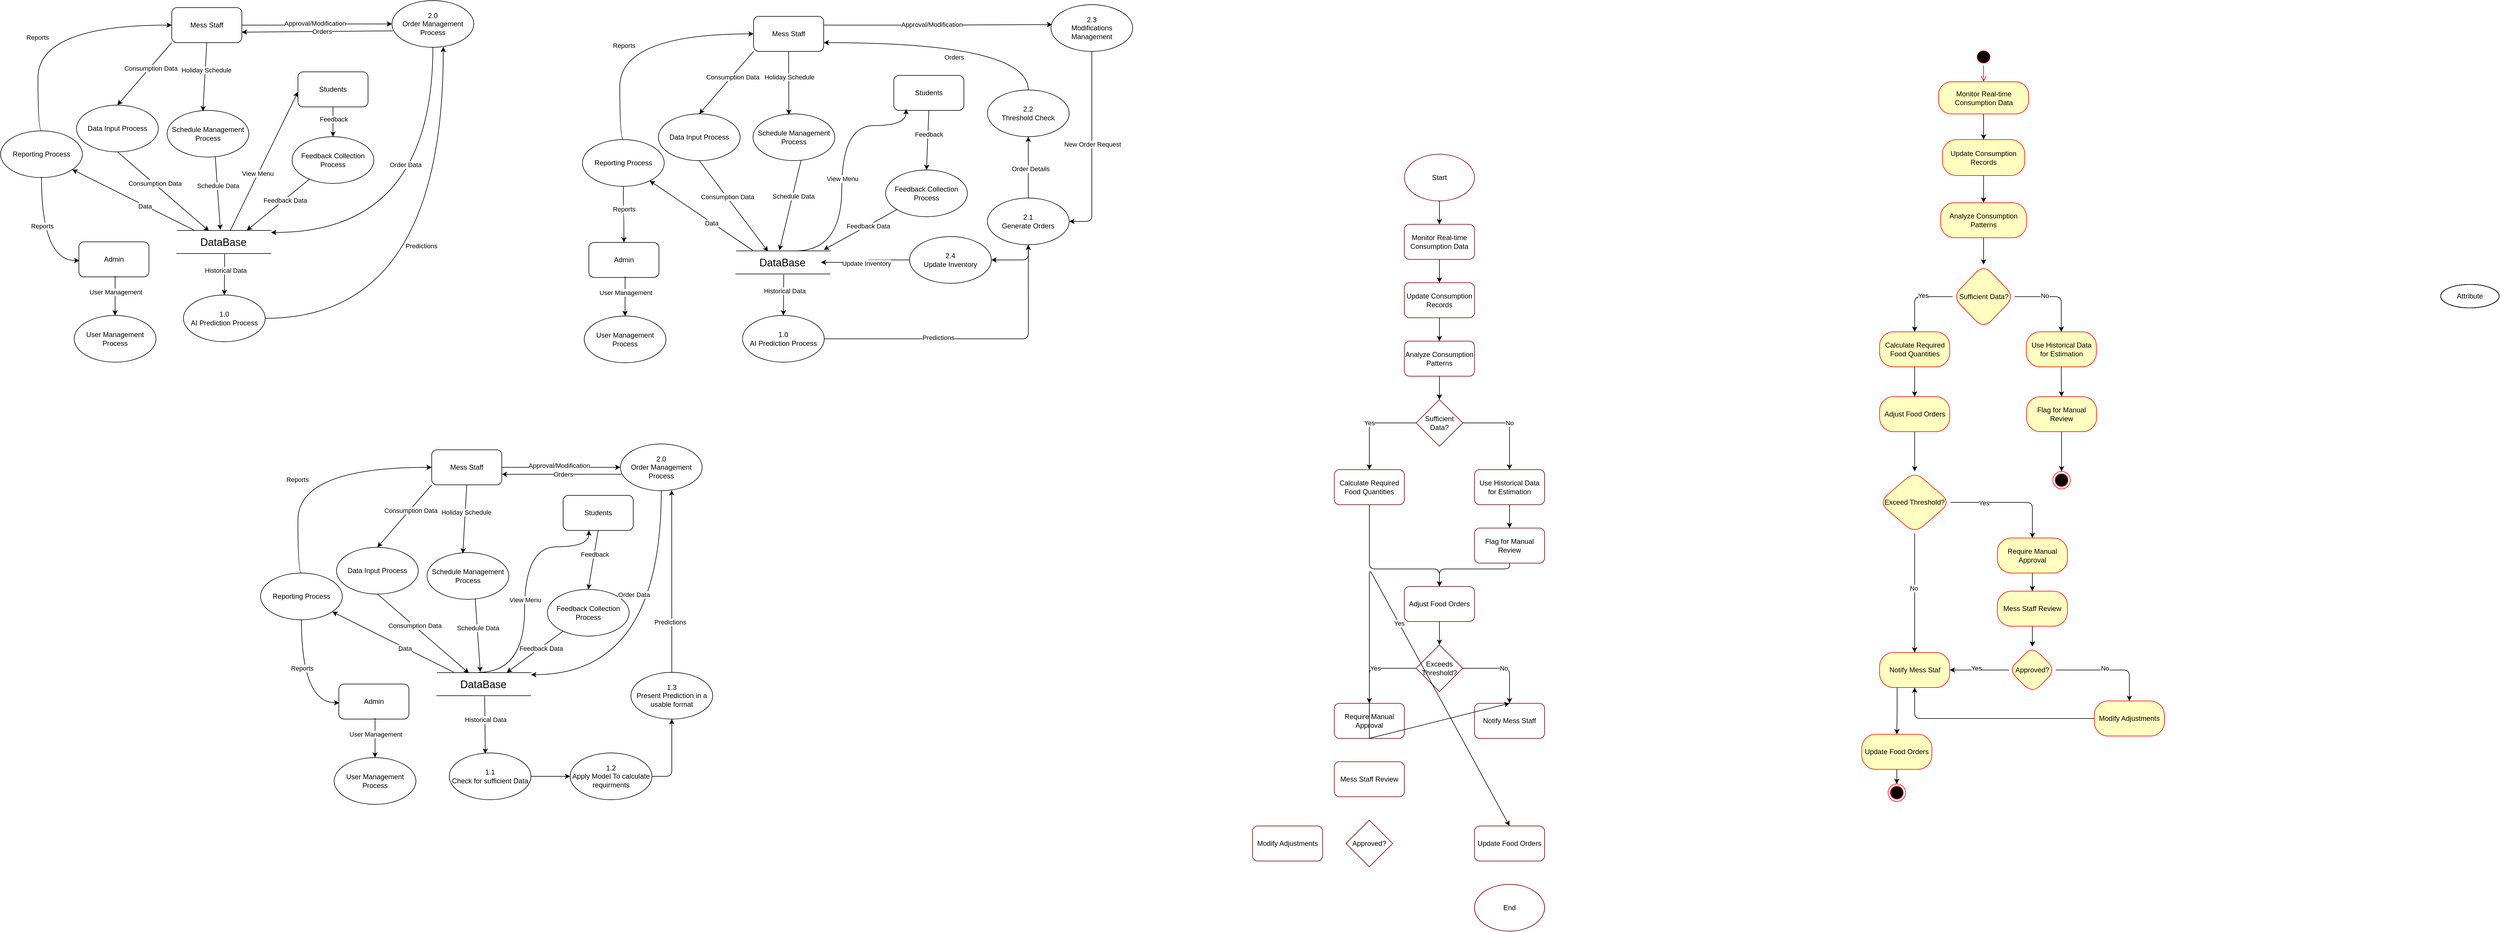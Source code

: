 <mxfile version="24.7.17">
  <diagram name="Page-1" id="_5lLeDn2Kaf3-pnOliNX">
    <mxGraphModel dx="1898" dy="1643" grid="0" gridSize="10" guides="1" tooltips="1" connect="1" arrows="1" fold="1" page="0" pageScale="1" pageWidth="827" pageHeight="1169" math="0" shadow="0">
      <root>
        <mxCell id="0" />
        <mxCell id="1" parent="0" />
        <mxCell id="Yee4-pFSkMJ26Bcqy1Td-12" value="Admin" style="rounded=1;whiteSpace=wrap;html=1;" vertex="1" parent="1">
          <mxGeometry x="-371" y="196" width="120" height="60" as="geometry" />
        </mxCell>
        <mxCell id="Yee4-pFSkMJ26Bcqy1Td-13" value="User Management Process" style="ellipse;whiteSpace=wrap;html=1;rounded=1;" vertex="1" parent="1">
          <mxGeometry x="-379" y="322" width="140" height="80" as="geometry" />
        </mxCell>
        <mxCell id="Yee4-pFSkMJ26Bcqy1Td-152" style="edgeStyle=orthogonalEdgeStyle;rounded=1;orthogonalLoop=1;jettySize=auto;html=1;entryX=0;entryY=0.5;entryDx=0;entryDy=0;" edge="1" parent="1" source="Yee4-pFSkMJ26Bcqy1Td-14" target="Yee4-pFSkMJ26Bcqy1Td-20">
          <mxGeometry relative="1" as="geometry" />
        </mxCell>
        <mxCell id="Yee4-pFSkMJ26Bcqy1Td-153" value="Approval/Modification" style="edgeLabel;html=1;align=center;verticalAlign=middle;resizable=0;points=[];rounded=1;" vertex="1" connectable="0" parent="Yee4-pFSkMJ26Bcqy1Td-152">
          <mxGeometry x="-0.04" y="3" relative="1" as="geometry">
            <mxPoint as="offset" />
          </mxGeometry>
        </mxCell>
        <mxCell id="Yee4-pFSkMJ26Bcqy1Td-14" value="Mess Staff" style="rounded=1;whiteSpace=wrap;html=1;" vertex="1" parent="1">
          <mxGeometry x="-212" y="-205" width="120" height="60" as="geometry" />
        </mxCell>
        <mxCell id="Yee4-pFSkMJ26Bcqy1Td-15" value="Data Input Process" style="ellipse;whiteSpace=wrap;html=1;rounded=1;" vertex="1" parent="1">
          <mxGeometry x="-375" y="-38" width="140" height="80" as="geometry" />
        </mxCell>
        <mxCell id="Yee4-pFSkMJ26Bcqy1Td-16" value="Schedule Management Process" style="ellipse;whiteSpace=wrap;html=1;rounded=1;" vertex="1" parent="1">
          <mxGeometry x="-220" y="-29" width="140" height="80" as="geometry" />
        </mxCell>
        <mxCell id="Yee4-pFSkMJ26Bcqy1Td-17" value="Students" style="rounded=1;whiteSpace=wrap;html=1;" vertex="1" parent="1">
          <mxGeometry x="4" y="-95" width="120" height="60" as="geometry" />
        </mxCell>
        <mxCell id="Yee4-pFSkMJ26Bcqy1Td-18" value="Feedback Collection Process" style="ellipse;whiteSpace=wrap;html=1;rounded=1;" vertex="1" parent="1">
          <mxGeometry x="-6" y="16" width="140" height="80" as="geometry" />
        </mxCell>
        <mxCell id="Yee4-pFSkMJ26Bcqy1Td-19" value="1.0&lt;br&gt;&lt;div&gt;AI Prediction Process&lt;/div&gt;" style="ellipse;whiteSpace=wrap;html=1;rounded=1;" vertex="1" parent="1">
          <mxGeometry x="-192" y="287" width="140" height="80" as="geometry" />
        </mxCell>
        <mxCell id="Yee4-pFSkMJ26Bcqy1Td-20" value="2.0&lt;br&gt;&lt;div&gt;Order Management Process&lt;/div&gt;" style="ellipse;whiteSpace=wrap;html=1;rounded=1;" vertex="1" parent="1">
          <mxGeometry x="165" y="-217" width="140" height="80" as="geometry" />
        </mxCell>
        <mxCell id="Yee4-pFSkMJ26Bcqy1Td-22" value="Reporting Process" style="ellipse;whiteSpace=wrap;html=1;rounded=1;" vertex="1" parent="1">
          <mxGeometry x="-505" y="6" width="140" height="80" as="geometry" />
        </mxCell>
        <mxCell id="Yee4-pFSkMJ26Bcqy1Td-23" value="" style="endArrow=classic;html=1;exitX=0.517;exitY=0.973;exitDx=0;exitDy=0;entryX=0.5;entryY=0;entryDx=0;entryDy=0;edgeStyle=orthogonalEdgeStyle;curved=1;exitPerimeter=0;" edge="1" parent="1" source="Yee4-pFSkMJ26Bcqy1Td-12" target="Yee4-pFSkMJ26Bcqy1Td-13">
          <mxGeometry width="50" height="50" relative="1" as="geometry">
            <mxPoint x="-370" y="496" as="sourcePoint" />
            <mxPoint x="-320" y="446" as="targetPoint" />
          </mxGeometry>
        </mxCell>
        <mxCell id="Yee4-pFSkMJ26Bcqy1Td-24" value="User Management" style="edgeLabel;html=1;align=center;verticalAlign=middle;resizable=0;points=[];rounded=1;" vertex="1" connectable="0" parent="Yee4-pFSkMJ26Bcqy1Td-23">
          <mxGeometry x="-0.2" y="1" relative="1" as="geometry">
            <mxPoint as="offset" />
          </mxGeometry>
        </mxCell>
        <mxCell id="Yee4-pFSkMJ26Bcqy1Td-25" value="" style="endArrow=classic;html=1;exitX=0;exitY=1;exitDx=0;exitDy=0;entryX=0.5;entryY=0;entryDx=0;entryDy=0;" edge="1" parent="1" source="Yee4-pFSkMJ26Bcqy1Td-14" target="Yee4-pFSkMJ26Bcqy1Td-15">
          <mxGeometry width="50" height="50" relative="1" as="geometry">
            <mxPoint x="-370" y="496" as="sourcePoint" />
            <mxPoint x="-320" y="446" as="targetPoint" />
          </mxGeometry>
        </mxCell>
        <mxCell id="Yee4-pFSkMJ26Bcqy1Td-26" value="Consumption Data" style="edgeLabel;html=1;align=center;verticalAlign=middle;resizable=0;points=[];rounded=1;" vertex="1" connectable="0" parent="Yee4-pFSkMJ26Bcqy1Td-25">
          <mxGeometry x="-0.2" y="1" relative="1" as="geometry">
            <mxPoint as="offset" />
          </mxGeometry>
        </mxCell>
        <mxCell id="Yee4-pFSkMJ26Bcqy1Td-27" value="" style="endArrow=classic;html=1;exitX=0.5;exitY=1;exitDx=0;exitDy=0;entryX=0.438;entryY=0.018;entryDx=0;entryDy=0;entryPerimeter=0;" edge="1" parent="1" source="Yee4-pFSkMJ26Bcqy1Td-14" target="Yee4-pFSkMJ26Bcqy1Td-16">
          <mxGeometry width="50" height="50" relative="1" as="geometry">
            <mxPoint x="-370" y="496" as="sourcePoint" />
            <mxPoint x="-320" y="446" as="targetPoint" />
          </mxGeometry>
        </mxCell>
        <mxCell id="Yee4-pFSkMJ26Bcqy1Td-28" value="Holiday Schedule" style="edgeLabel;html=1;align=center;verticalAlign=middle;resizable=0;points=[];rounded=1;" vertex="1" connectable="0" parent="Yee4-pFSkMJ26Bcqy1Td-27">
          <mxGeometry x="-0.2" y="1" relative="1" as="geometry">
            <mxPoint as="offset" />
          </mxGeometry>
        </mxCell>
        <mxCell id="Yee4-pFSkMJ26Bcqy1Td-29" value="" style="endArrow=classic;html=1;exitX=0.5;exitY=1;exitDx=0;exitDy=0;entryX=0.5;entryY=0;entryDx=0;entryDy=0;" edge="1" parent="1" source="Yee4-pFSkMJ26Bcqy1Td-17" target="Yee4-pFSkMJ26Bcqy1Td-18">
          <mxGeometry width="50" height="50" relative="1" as="geometry">
            <mxPoint x="-370" y="496" as="sourcePoint" />
            <mxPoint x="-320" y="446" as="targetPoint" />
          </mxGeometry>
        </mxCell>
        <mxCell id="Yee4-pFSkMJ26Bcqy1Td-30" value="Feedback" style="edgeLabel;html=1;align=center;verticalAlign=middle;resizable=0;points=[];rounded=1;" vertex="1" connectable="0" parent="Yee4-pFSkMJ26Bcqy1Td-29">
          <mxGeometry x="-0.2" y="1" relative="1" as="geometry">
            <mxPoint as="offset" />
          </mxGeometry>
        </mxCell>
        <mxCell id="Yee4-pFSkMJ26Bcqy1Td-33" value="" style="endArrow=classic;html=1;exitX=0.5;exitY=1;exitDx=0;exitDy=0;entryX=0.338;entryY=0.589;entryDx=0;entryDy=0;entryPerimeter=0;" edge="1" parent="1" source="Yee4-pFSkMJ26Bcqy1Td-15" target="Yee4-pFSkMJ26Bcqy1Td-66">
          <mxGeometry width="50" height="50" relative="1" as="geometry">
            <mxPoint x="-370" y="496" as="sourcePoint" />
            <mxPoint x="-152" y="172" as="targetPoint" />
          </mxGeometry>
        </mxCell>
        <mxCell id="Yee4-pFSkMJ26Bcqy1Td-34" value="Consumption Data" style="edgeLabel;html=1;align=center;verticalAlign=middle;resizable=0;points=[];rounded=1;" vertex="1" connectable="0" parent="Yee4-pFSkMJ26Bcqy1Td-33">
          <mxGeometry x="-0.2" y="1" relative="1" as="geometry">
            <mxPoint as="offset" />
          </mxGeometry>
        </mxCell>
        <mxCell id="Yee4-pFSkMJ26Bcqy1Td-35" value="" style="endArrow=classic;html=1;exitX=0.589;exitY=0.985;exitDx=0;exitDy=0;exitPerimeter=0;entryX=0.458;entryY=0.397;entryDx=0;entryDy=0;entryPerimeter=0;" edge="1" parent="1" source="Yee4-pFSkMJ26Bcqy1Td-16" target="Yee4-pFSkMJ26Bcqy1Td-66">
          <mxGeometry width="50" height="50" relative="1" as="geometry">
            <mxPoint x="-370" y="496" as="sourcePoint" />
            <mxPoint x="-122" y="130" as="targetPoint" />
          </mxGeometry>
        </mxCell>
        <mxCell id="Yee4-pFSkMJ26Bcqy1Td-36" value="Schedule Data" style="edgeLabel;html=1;align=center;verticalAlign=middle;resizable=0;points=[];rounded=1;" vertex="1" connectable="0" parent="Yee4-pFSkMJ26Bcqy1Td-35">
          <mxGeometry x="-0.2" y="1" relative="1" as="geometry">
            <mxPoint as="offset" />
          </mxGeometry>
        </mxCell>
        <mxCell id="Yee4-pFSkMJ26Bcqy1Td-37" value="" style="endArrow=classic;html=1;entryX=0.737;entryY=0.493;entryDx=0;entryDy=0;entryPerimeter=0;" edge="1" parent="1" source="Yee4-pFSkMJ26Bcqy1Td-18" target="Yee4-pFSkMJ26Bcqy1Td-66">
          <mxGeometry width="50" height="50" relative="1" as="geometry">
            <mxPoint x="-370" y="496" as="sourcePoint" />
            <mxPoint x="-93.86" y="142.32" as="targetPoint" />
          </mxGeometry>
        </mxCell>
        <mxCell id="Yee4-pFSkMJ26Bcqy1Td-38" value="Feedback Data" style="edgeLabel;html=1;align=center;verticalAlign=middle;resizable=0;points=[];rounded=1;" vertex="1" connectable="0" parent="Yee4-pFSkMJ26Bcqy1Td-37">
          <mxGeometry x="-0.2" y="1" relative="1" as="geometry">
            <mxPoint as="offset" />
          </mxGeometry>
        </mxCell>
        <mxCell id="Yee4-pFSkMJ26Bcqy1Td-39" value="" style="endArrow=classic;html=1;entryX=0.5;entryY=0;entryDx=0;entryDy=0;exitX=0.51;exitY=0.64;exitDx=0;exitDy=0;exitPerimeter=0;" edge="1" parent="1" source="Yee4-pFSkMJ26Bcqy1Td-67" target="Yee4-pFSkMJ26Bcqy1Td-19">
          <mxGeometry width="50" height="50" relative="1" as="geometry">
            <mxPoint x="-120" y="227" as="sourcePoint" />
            <mxPoint x="-110" y="421" as="targetPoint" />
          </mxGeometry>
        </mxCell>
        <mxCell id="Yee4-pFSkMJ26Bcqy1Td-40" value="Historical Data" style="edgeLabel;html=1;align=center;verticalAlign=middle;resizable=0;points=[];rounded=1;" vertex="1" connectable="0" parent="Yee4-pFSkMJ26Bcqy1Td-39">
          <mxGeometry x="-0.2" y="1" relative="1" as="geometry">
            <mxPoint as="offset" />
          </mxGeometry>
        </mxCell>
        <mxCell id="Yee4-pFSkMJ26Bcqy1Td-41" value="" style="endArrow=classic;html=1;exitX=0.5;exitY=1;exitDx=0;exitDy=0;edgeStyle=orthogonalEdgeStyle;curved=1;entryX=0.994;entryY=0.818;entryDx=0;entryDy=0;entryPerimeter=0;" edge="1" parent="1" source="Yee4-pFSkMJ26Bcqy1Td-20" target="Yee4-pFSkMJ26Bcqy1Td-66">
          <mxGeometry width="50" height="50" relative="1" as="geometry">
            <mxPoint x="-370" y="496" as="sourcePoint" />
            <mxPoint x="-121" y="173" as="targetPoint" />
          </mxGeometry>
        </mxCell>
        <mxCell id="Yee4-pFSkMJ26Bcqy1Td-42" value="Order Data" style="edgeLabel;html=1;align=center;verticalAlign=middle;resizable=0;points=[];rounded=1;" vertex="1" connectable="0" parent="Yee4-pFSkMJ26Bcqy1Td-41">
          <mxGeometry x="-0.2" y="1" relative="1" as="geometry">
            <mxPoint x="-48" y="-37" as="offset" />
          </mxGeometry>
        </mxCell>
        <mxCell id="Yee4-pFSkMJ26Bcqy1Td-43" value="" style="endArrow=classic;html=1;entryX=1;entryY=0.5;entryDx=0;entryDy=0;exitX=0.012;exitY=0.648;exitDx=0;exitDy=0;exitPerimeter=0;" edge="1" parent="1" source="Yee4-pFSkMJ26Bcqy1Td-20">
          <mxGeometry width="50" height="50" relative="1" as="geometry">
            <mxPoint x="78" y="-163" as="sourcePoint" />
            <mxPoint x="-92" y="-163" as="targetPoint" />
          </mxGeometry>
        </mxCell>
        <mxCell id="Yee4-pFSkMJ26Bcqy1Td-44" value="Orders" style="edgeLabel;html=1;align=center;verticalAlign=middle;resizable=0;points=[];rounded=1;" vertex="1" connectable="0" parent="Yee4-pFSkMJ26Bcqy1Td-43">
          <mxGeometry x="-0.2" y="1" relative="1" as="geometry">
            <mxPoint x="-18" y="-1" as="offset" />
          </mxGeometry>
        </mxCell>
        <mxCell id="Yee4-pFSkMJ26Bcqy1Td-45" value="" style="endArrow=classic;html=1;exitX=0.5;exitY=1;exitDx=0;exitDy=0;entryX=0.007;entryY=0.535;entryDx=0;entryDy=0;edgeStyle=orthogonalEdgeStyle;curved=1;entryPerimeter=0;" edge="1" parent="1" source="Yee4-pFSkMJ26Bcqy1Td-22" target="Yee4-pFSkMJ26Bcqy1Td-12">
          <mxGeometry width="50" height="50" relative="1" as="geometry">
            <mxPoint x="-370" y="496" as="sourcePoint" />
            <mxPoint x="-320" y="446" as="targetPoint" />
          </mxGeometry>
        </mxCell>
        <mxCell id="Yee4-pFSkMJ26Bcqy1Td-46" value="Reports" style="edgeLabel;html=1;align=center;verticalAlign=middle;resizable=0;points=[];rounded=1;" vertex="1" connectable="0" parent="Yee4-pFSkMJ26Bcqy1Td-45">
          <mxGeometry x="-0.2" y="1" relative="1" as="geometry">
            <mxPoint as="offset" />
          </mxGeometry>
        </mxCell>
        <mxCell id="Yee4-pFSkMJ26Bcqy1Td-47" value="" style="endArrow=classic;html=1;exitX=0.5;exitY=0;exitDx=0;exitDy=0;entryX=0;entryY=0.5;entryDx=0;entryDy=0;edgeStyle=orthogonalEdgeStyle;curved=1;" edge="1" parent="1" source="Yee4-pFSkMJ26Bcqy1Td-22" target="Yee4-pFSkMJ26Bcqy1Td-14">
          <mxGeometry width="50" height="50" relative="1" as="geometry">
            <mxPoint x="-370" y="496" as="sourcePoint" />
            <mxPoint x="-320" y="446" as="targetPoint" />
            <Array as="points">
              <mxPoint x="-441" y="6" />
              <mxPoint x="-441" y="-175" />
            </Array>
          </mxGeometry>
        </mxCell>
        <mxCell id="Yee4-pFSkMJ26Bcqy1Td-48" value="Reports" style="edgeLabel;html=1;align=center;verticalAlign=middle;resizable=0;points=[];rounded=1;" vertex="1" connectable="0" parent="Yee4-pFSkMJ26Bcqy1Td-47">
          <mxGeometry x="-0.2" y="1" relative="1" as="geometry">
            <mxPoint as="offset" />
          </mxGeometry>
        </mxCell>
        <mxCell id="Yee4-pFSkMJ26Bcqy1Td-49" value="" style="endArrow=classic;html=1;exitX=0.177;exitY=0.428;exitDx=0;exitDy=0;exitPerimeter=0;" edge="1" parent="1" source="Yee4-pFSkMJ26Bcqy1Td-66" target="Yee4-pFSkMJ26Bcqy1Td-22">
          <mxGeometry width="50" height="50" relative="1" as="geometry">
            <mxPoint x="-147.8" y="206.0" as="sourcePoint" />
            <mxPoint x="-320" y="446" as="targetPoint" />
          </mxGeometry>
        </mxCell>
        <mxCell id="Yee4-pFSkMJ26Bcqy1Td-50" value="Data" style="edgeLabel;html=1;align=center;verticalAlign=middle;resizable=0;points=[];rounded=1;" vertex="1" connectable="0" parent="Yee4-pFSkMJ26Bcqy1Td-49">
          <mxGeometry x="-0.2" y="1" relative="1" as="geometry">
            <mxPoint as="offset" />
          </mxGeometry>
        </mxCell>
        <mxCell id="Yee4-pFSkMJ26Bcqy1Td-66" value="" style="line;strokeWidth=1;fillColor=none;align=left;verticalAlign=middle;spacingTop=-1;spacingLeft=3;spacingRight=3;rotatable=0;labelPosition=right;points=[];portConstraint=eastwest;strokeColor=inherit;rounded=1;" vertex="1" parent="1">
          <mxGeometry x="-203" y="171" width="162" height="11" as="geometry" />
        </mxCell>
        <mxCell id="Yee4-pFSkMJ26Bcqy1Td-67" value="" style="line;strokeWidth=1;fillColor=none;align=left;verticalAlign=middle;spacingTop=-1;spacingLeft=3;spacingRight=3;rotatable=0;labelPosition=right;points=[];portConstraint=eastwest;strokeColor=inherit;rounded=1;" vertex="1" parent="1">
          <mxGeometry x="-204" y="212" width="162" height="8" as="geometry" />
        </mxCell>
        <mxCell id="Yee4-pFSkMJ26Bcqy1Td-71" value="&lt;font style=&quot;font-size: 18px;&quot;&gt;DataBase&lt;/font&gt;" style="text;html=1;align=center;verticalAlign=middle;resizable=0;points=[];autosize=1;strokeColor=none;fillColor=none;" vertex="1" parent="1">
          <mxGeometry x="-172.5" y="180" width="97" height="34" as="geometry" />
        </mxCell>
        <mxCell id="Yee4-pFSkMJ26Bcqy1Td-72" style="edgeStyle=orthogonalEdgeStyle;rounded=1;orthogonalLoop=1;jettySize=auto;html=1;entryX=0.627;entryY=0.99;entryDx=0;entryDy=0;entryPerimeter=0;curved=1;" edge="1" parent="1" source="Yee4-pFSkMJ26Bcqy1Td-19" target="Yee4-pFSkMJ26Bcqy1Td-20">
          <mxGeometry relative="1" as="geometry" />
        </mxCell>
        <mxCell id="Yee4-pFSkMJ26Bcqy1Td-73" value="Predictions" style="edgeLabel;html=1;align=center;verticalAlign=middle;resizable=0;points=[];rounded=1;" vertex="1" connectable="0" parent="Yee4-pFSkMJ26Bcqy1Td-72">
          <mxGeometry x="0.116" y="38" relative="1" as="geometry">
            <mxPoint as="offset" />
          </mxGeometry>
        </mxCell>
        <mxCell id="Yee4-pFSkMJ26Bcqy1Td-110" value="Admin" style="rounded=1;whiteSpace=wrap;html=1;" vertex="1" parent="1">
          <mxGeometry x="502" y="197" width="120" height="60" as="geometry" />
        </mxCell>
        <mxCell id="Yee4-pFSkMJ26Bcqy1Td-111" value="User Management Process" style="ellipse;whiteSpace=wrap;html=1;rounded=1;" vertex="1" parent="1">
          <mxGeometry x="494" y="323" width="140" height="80" as="geometry" />
        </mxCell>
        <mxCell id="Yee4-pFSkMJ26Bcqy1Td-156" style="edgeStyle=orthogonalEdgeStyle;rounded=1;orthogonalLoop=1;jettySize=auto;html=1;exitX=1;exitY=0.25;exitDx=0;exitDy=0;entryX=0.015;entryY=0.426;entryDx=0;entryDy=0;entryPerimeter=0;" edge="1" parent="1" source="Yee4-pFSkMJ26Bcqy1Td-112" target="Yee4-pFSkMJ26Bcqy1Td-149">
          <mxGeometry relative="1" as="geometry">
            <mxPoint x="1013.947" y="-175.158" as="targetPoint" />
          </mxGeometry>
        </mxCell>
        <mxCell id="Yee4-pFSkMJ26Bcqy1Td-158" value="Text" style="edgeLabel;html=1;align=center;verticalAlign=middle;resizable=0;points=[];rounded=1;" vertex="1" connectable="0" parent="Yee4-pFSkMJ26Bcqy1Td-156">
          <mxGeometry x="-0.065" y="-1" relative="1" as="geometry">
            <mxPoint as="offset" />
          </mxGeometry>
        </mxCell>
        <mxCell id="Yee4-pFSkMJ26Bcqy1Td-159" value="Approval/Modification" style="edgeLabel;html=1;align=center;verticalAlign=middle;resizable=0;points=[];rounded=1;" vertex="1" connectable="0" parent="Yee4-pFSkMJ26Bcqy1Td-156">
          <mxGeometry x="-0.059" y="-3" relative="1" as="geometry">
            <mxPoint y="-4" as="offset" />
          </mxGeometry>
        </mxCell>
        <mxCell id="Yee4-pFSkMJ26Bcqy1Td-112" value="Mess Staff" style="rounded=1;whiteSpace=wrap;html=1;" vertex="1" parent="1">
          <mxGeometry x="784" y="-190" width="120" height="60" as="geometry" />
        </mxCell>
        <mxCell id="Yee4-pFSkMJ26Bcqy1Td-113" value="Data Input Process" style="ellipse;whiteSpace=wrap;html=1;rounded=1;" vertex="1" parent="1">
          <mxGeometry x="621" y="-23" width="140" height="80" as="geometry" />
        </mxCell>
        <mxCell id="Yee4-pFSkMJ26Bcqy1Td-114" value="Schedule Management Process" style="ellipse;whiteSpace=wrap;html=1;rounded=1;" vertex="1" parent="1">
          <mxGeometry x="783" y="-23" width="140" height="80" as="geometry" />
        </mxCell>
        <mxCell id="Yee4-pFSkMJ26Bcqy1Td-115" value="Students" style="rounded=1;whiteSpace=wrap;html=1;" vertex="1" parent="1">
          <mxGeometry x="1024" y="-89" width="120" height="60" as="geometry" />
        </mxCell>
        <mxCell id="Yee4-pFSkMJ26Bcqy1Td-116" value="Feedback Collection Process" style="ellipse;whiteSpace=wrap;html=1;rounded=1;" vertex="1" parent="1">
          <mxGeometry x="1010" y="73" width="140" height="80" as="geometry" />
        </mxCell>
        <mxCell id="Yee4-pFSkMJ26Bcqy1Td-148" style="edgeStyle=orthogonalEdgeStyle;rounded=1;orthogonalLoop=1;jettySize=auto;html=1;entryX=0.5;entryY=1;entryDx=0;entryDy=0;" edge="1" parent="1" source="Yee4-pFSkMJ26Bcqy1Td-117" target="Yee4-pFSkMJ26Bcqy1Td-146">
          <mxGeometry relative="1" as="geometry" />
        </mxCell>
        <mxCell id="Yee4-pFSkMJ26Bcqy1Td-151" value="Predictions" style="edgeLabel;html=1;align=center;verticalAlign=middle;resizable=0;points=[];rounded=1;" vertex="1" connectable="0" parent="Yee4-pFSkMJ26Bcqy1Td-148">
          <mxGeometry x="-0.236" y="2" relative="1" as="geometry">
            <mxPoint as="offset" />
          </mxGeometry>
        </mxCell>
        <mxCell id="Yee4-pFSkMJ26Bcqy1Td-117" value="1.0&lt;br&gt;&lt;div&gt;AI Prediction Process&lt;/div&gt;" style="ellipse;whiteSpace=wrap;html=1;rounded=1;" vertex="1" parent="1">
          <mxGeometry x="765" y="322" width="140" height="80" as="geometry" />
        </mxCell>
        <mxCell id="Yee4-pFSkMJ26Bcqy1Td-118" value="Reporting Process" style="ellipse;whiteSpace=wrap;html=1;rounded=1;" vertex="1" parent="1">
          <mxGeometry x="491" y="21" width="140" height="80" as="geometry" />
        </mxCell>
        <mxCell id="Yee4-pFSkMJ26Bcqy1Td-119" value="" style="endArrow=classic;html=1;exitX=0.517;exitY=0.973;exitDx=0;exitDy=0;entryX=0.5;entryY=0;entryDx=0;entryDy=0;edgeStyle=orthogonalEdgeStyle;curved=1;exitPerimeter=0;" edge="1" parent="1" source="Yee4-pFSkMJ26Bcqy1Td-110" target="Yee4-pFSkMJ26Bcqy1Td-111">
          <mxGeometry width="50" height="50" relative="1" as="geometry">
            <mxPoint x="503" y="497" as="sourcePoint" />
            <mxPoint x="553" y="447" as="targetPoint" />
          </mxGeometry>
        </mxCell>
        <mxCell id="Yee4-pFSkMJ26Bcqy1Td-120" value="User Management" style="edgeLabel;html=1;align=center;verticalAlign=middle;resizable=0;points=[];rounded=1;" vertex="1" connectable="0" parent="Yee4-pFSkMJ26Bcqy1Td-119">
          <mxGeometry x="-0.2" y="1" relative="1" as="geometry">
            <mxPoint as="offset" />
          </mxGeometry>
        </mxCell>
        <mxCell id="Yee4-pFSkMJ26Bcqy1Td-121" value="" style="endArrow=classic;html=1;exitX=0;exitY=1;exitDx=0;exitDy=0;entryX=0.5;entryY=0;entryDx=0;entryDy=0;" edge="1" parent="1" source="Yee4-pFSkMJ26Bcqy1Td-112" target="Yee4-pFSkMJ26Bcqy1Td-113">
          <mxGeometry width="50" height="50" relative="1" as="geometry">
            <mxPoint x="626" y="511" as="sourcePoint" />
            <mxPoint x="676" y="461" as="targetPoint" />
          </mxGeometry>
        </mxCell>
        <mxCell id="Yee4-pFSkMJ26Bcqy1Td-122" value="Consumption Data" style="edgeLabel;html=1;align=center;verticalAlign=middle;resizable=0;points=[];rounded=1;" vertex="1" connectable="0" parent="Yee4-pFSkMJ26Bcqy1Td-121">
          <mxGeometry x="-0.2" y="1" relative="1" as="geometry">
            <mxPoint as="offset" />
          </mxGeometry>
        </mxCell>
        <mxCell id="Yee4-pFSkMJ26Bcqy1Td-123" value="" style="endArrow=classic;html=1;exitX=0.5;exitY=1;exitDx=0;exitDy=0;entryX=0.438;entryY=0.018;entryDx=0;entryDy=0;entryPerimeter=0;" edge="1" parent="1" source="Yee4-pFSkMJ26Bcqy1Td-112" target="Yee4-pFSkMJ26Bcqy1Td-114">
          <mxGeometry width="50" height="50" relative="1" as="geometry">
            <mxPoint x="626" y="511" as="sourcePoint" />
            <mxPoint x="676" y="461" as="targetPoint" />
          </mxGeometry>
        </mxCell>
        <mxCell id="Yee4-pFSkMJ26Bcqy1Td-124" value="Holiday Schedule" style="edgeLabel;html=1;align=center;verticalAlign=middle;resizable=0;points=[];rounded=1;" vertex="1" connectable="0" parent="Yee4-pFSkMJ26Bcqy1Td-123">
          <mxGeometry x="-0.2" y="1" relative="1" as="geometry">
            <mxPoint as="offset" />
          </mxGeometry>
        </mxCell>
        <mxCell id="Yee4-pFSkMJ26Bcqy1Td-125" value="" style="endArrow=classic;html=1;exitX=0.5;exitY=1;exitDx=0;exitDy=0;entryX=0.5;entryY=0;entryDx=0;entryDy=0;" edge="1" parent="1" source="Yee4-pFSkMJ26Bcqy1Td-115" target="Yee4-pFSkMJ26Bcqy1Td-116">
          <mxGeometry width="50" height="50" relative="1" as="geometry">
            <mxPoint x="626" y="511" as="sourcePoint" />
            <mxPoint x="676" y="461" as="targetPoint" />
          </mxGeometry>
        </mxCell>
        <mxCell id="Yee4-pFSkMJ26Bcqy1Td-126" value="Feedback" style="edgeLabel;html=1;align=center;verticalAlign=middle;resizable=0;points=[];rounded=1;" vertex="1" connectable="0" parent="Yee4-pFSkMJ26Bcqy1Td-125">
          <mxGeometry x="-0.2" y="1" relative="1" as="geometry">
            <mxPoint as="offset" />
          </mxGeometry>
        </mxCell>
        <mxCell id="Yee4-pFSkMJ26Bcqy1Td-127" value="" style="endArrow=classic;html=1;exitX=0.5;exitY=1;exitDx=0;exitDy=0;entryX=0.338;entryY=0.589;entryDx=0;entryDy=0;entryPerimeter=0;" edge="1" parent="1" source="Yee4-pFSkMJ26Bcqy1Td-113" target="Yee4-pFSkMJ26Bcqy1Td-143">
          <mxGeometry width="50" height="50" relative="1" as="geometry">
            <mxPoint x="626" y="511" as="sourcePoint" />
            <mxPoint x="844" y="187" as="targetPoint" />
          </mxGeometry>
        </mxCell>
        <mxCell id="Yee4-pFSkMJ26Bcqy1Td-128" value="Consumption Data" style="edgeLabel;html=1;align=center;verticalAlign=middle;resizable=0;points=[];rounded=1;" vertex="1" connectable="0" parent="Yee4-pFSkMJ26Bcqy1Td-127">
          <mxGeometry x="-0.2" y="1" relative="1" as="geometry">
            <mxPoint as="offset" />
          </mxGeometry>
        </mxCell>
        <mxCell id="Yee4-pFSkMJ26Bcqy1Td-129" value="" style="endArrow=classic;html=1;exitX=0.589;exitY=0.985;exitDx=0;exitDy=0;exitPerimeter=0;entryX=0.458;entryY=0.397;entryDx=0;entryDy=0;entryPerimeter=0;" edge="1" parent="1" source="Yee4-pFSkMJ26Bcqy1Td-114" target="Yee4-pFSkMJ26Bcqy1Td-143">
          <mxGeometry width="50" height="50" relative="1" as="geometry">
            <mxPoint x="626" y="511" as="sourcePoint" />
            <mxPoint x="874" y="145" as="targetPoint" />
          </mxGeometry>
        </mxCell>
        <mxCell id="Yee4-pFSkMJ26Bcqy1Td-130" value="Schedule Data" style="edgeLabel;html=1;align=center;verticalAlign=middle;resizable=0;points=[];rounded=1;" vertex="1" connectable="0" parent="Yee4-pFSkMJ26Bcqy1Td-129">
          <mxGeometry x="-0.2" y="1" relative="1" as="geometry">
            <mxPoint as="offset" />
          </mxGeometry>
        </mxCell>
        <mxCell id="Yee4-pFSkMJ26Bcqy1Td-131" value="" style="endArrow=classic;html=1;entryX=0.927;entryY=0.333;entryDx=0;entryDy=0;entryPerimeter=0;" edge="1" parent="1" source="Yee4-pFSkMJ26Bcqy1Td-116" target="Yee4-pFSkMJ26Bcqy1Td-143">
          <mxGeometry width="50" height="50" relative="1" as="geometry">
            <mxPoint x="626" y="511" as="sourcePoint" />
            <mxPoint x="902.14" y="157.32" as="targetPoint" />
          </mxGeometry>
        </mxCell>
        <mxCell id="Yee4-pFSkMJ26Bcqy1Td-132" value="Feedback Data" style="edgeLabel;html=1;align=center;verticalAlign=middle;resizable=0;points=[];rounded=1;" vertex="1" connectable="0" parent="Yee4-pFSkMJ26Bcqy1Td-131">
          <mxGeometry x="-0.2" y="1" relative="1" as="geometry">
            <mxPoint as="offset" />
          </mxGeometry>
        </mxCell>
        <mxCell id="Yee4-pFSkMJ26Bcqy1Td-133" value="" style="endArrow=classic;html=1;entryX=0.5;entryY=0;entryDx=0;entryDy=0;exitX=0.51;exitY=0.64;exitDx=0;exitDy=0;exitPerimeter=0;" edge="1" parent="1" source="Yee4-pFSkMJ26Bcqy1Td-144" target="Yee4-pFSkMJ26Bcqy1Td-117">
          <mxGeometry width="50" height="50" relative="1" as="geometry">
            <mxPoint x="837" y="262" as="sourcePoint" />
            <mxPoint x="847" y="456" as="targetPoint" />
          </mxGeometry>
        </mxCell>
        <mxCell id="Yee4-pFSkMJ26Bcqy1Td-134" value="Historical Data" style="edgeLabel;html=1;align=center;verticalAlign=middle;resizable=0;points=[];rounded=1;" vertex="1" connectable="0" parent="Yee4-pFSkMJ26Bcqy1Td-133">
          <mxGeometry x="-0.2" y="1" relative="1" as="geometry">
            <mxPoint as="offset" />
          </mxGeometry>
        </mxCell>
        <mxCell id="Yee4-pFSkMJ26Bcqy1Td-135" value="" style="endArrow=classic;html=1;entryX=1;entryY=0.75;entryDx=0;entryDy=0;exitX=0.5;exitY=0;exitDx=0;exitDy=0;edgeStyle=orthogonalEdgeStyle;curved=1;" edge="1" parent="1" target="Yee4-pFSkMJ26Bcqy1Td-112" source="Yee4-pFSkMJ26Bcqy1Td-147">
          <mxGeometry width="50" height="50" relative="1" as="geometry">
            <mxPoint x="1203" y="-160" as="sourcePoint" />
            <mxPoint x="676" y="461" as="targetPoint" />
          </mxGeometry>
        </mxCell>
        <mxCell id="Yee4-pFSkMJ26Bcqy1Td-155" value="Orders" style="edgeLabel;html=1;align=center;verticalAlign=middle;resizable=0;points=[];rounded=1;" vertex="1" connectable="0" parent="Yee4-pFSkMJ26Bcqy1Td-135">
          <mxGeometry x="-0.121" y="36" relative="1" as="geometry">
            <mxPoint x="-19" y="-11" as="offset" />
          </mxGeometry>
        </mxCell>
        <mxCell id="Yee4-pFSkMJ26Bcqy1Td-137" value="" style="endArrow=classic;html=1;exitX=0.5;exitY=1;exitDx=0;exitDy=0;entryX=0.5;entryY=0;entryDx=0;entryDy=0;edgeStyle=orthogonalEdgeStyle;curved=1;" edge="1" parent="1" source="Yee4-pFSkMJ26Bcqy1Td-118" target="Yee4-pFSkMJ26Bcqy1Td-110">
          <mxGeometry width="50" height="50" relative="1" as="geometry">
            <mxPoint x="626" y="511" as="sourcePoint" />
            <mxPoint x="676" y="461" as="targetPoint" />
          </mxGeometry>
        </mxCell>
        <mxCell id="Yee4-pFSkMJ26Bcqy1Td-138" value="Reports" style="edgeLabel;html=1;align=center;verticalAlign=middle;resizable=0;points=[];rounded=1;" vertex="1" connectable="0" parent="Yee4-pFSkMJ26Bcqy1Td-137">
          <mxGeometry x="-0.2" y="1" relative="1" as="geometry">
            <mxPoint as="offset" />
          </mxGeometry>
        </mxCell>
        <mxCell id="Yee4-pFSkMJ26Bcqy1Td-139" value="" style="endArrow=classic;html=1;exitX=0.5;exitY=0;exitDx=0;exitDy=0;entryX=0;entryY=0.5;entryDx=0;entryDy=0;edgeStyle=orthogonalEdgeStyle;curved=1;" edge="1" parent="1" source="Yee4-pFSkMJ26Bcqy1Td-118" target="Yee4-pFSkMJ26Bcqy1Td-112">
          <mxGeometry width="50" height="50" relative="1" as="geometry">
            <mxPoint x="626" y="511" as="sourcePoint" />
            <mxPoint x="676" y="461" as="targetPoint" />
            <Array as="points">
              <mxPoint x="555" y="21" />
              <mxPoint x="555" y="-160" />
            </Array>
          </mxGeometry>
        </mxCell>
        <mxCell id="Yee4-pFSkMJ26Bcqy1Td-140" value="Reports" style="edgeLabel;html=1;align=center;verticalAlign=middle;resizable=0;points=[];rounded=1;" vertex="1" connectable="0" parent="Yee4-pFSkMJ26Bcqy1Td-139">
          <mxGeometry x="-0.2" y="1" relative="1" as="geometry">
            <mxPoint x="8" y="-1" as="offset" />
          </mxGeometry>
        </mxCell>
        <mxCell id="Yee4-pFSkMJ26Bcqy1Td-141" value="" style="endArrow=classic;html=1;exitX=0.177;exitY=0.428;exitDx=0;exitDy=0;exitPerimeter=0;" edge="1" parent="1" source="Yee4-pFSkMJ26Bcqy1Td-143" target="Yee4-pFSkMJ26Bcqy1Td-118">
          <mxGeometry width="50" height="50" relative="1" as="geometry">
            <mxPoint x="848.2" y="221.0" as="sourcePoint" />
            <mxPoint x="676" y="461" as="targetPoint" />
          </mxGeometry>
        </mxCell>
        <mxCell id="Yee4-pFSkMJ26Bcqy1Td-142" value="Data" style="edgeLabel;html=1;align=center;verticalAlign=middle;resizable=0;points=[];rounded=1;" vertex="1" connectable="0" parent="Yee4-pFSkMJ26Bcqy1Td-141">
          <mxGeometry x="-0.2" y="1" relative="1" as="geometry">
            <mxPoint as="offset" />
          </mxGeometry>
        </mxCell>
        <mxCell id="Yee4-pFSkMJ26Bcqy1Td-143" value="" style="line;strokeWidth=1;fillColor=none;align=left;verticalAlign=middle;spacingTop=-1;spacingLeft=3;spacingRight=3;rotatable=0;labelPosition=right;points=[];portConstraint=eastwest;strokeColor=inherit;rounded=1;" vertex="1" parent="1">
          <mxGeometry x="754" y="206" width="162" height="11" as="geometry" />
        </mxCell>
        <mxCell id="Yee4-pFSkMJ26Bcqy1Td-144" value="" style="line;strokeWidth=1;fillColor=none;align=left;verticalAlign=middle;spacingTop=-1;spacingLeft=3;spacingRight=3;rotatable=0;labelPosition=right;points=[];portConstraint=eastwest;strokeColor=inherit;rounded=1;" vertex="1" parent="1">
          <mxGeometry x="753" y="247" width="162" height="8" as="geometry" />
        </mxCell>
        <mxCell id="Yee4-pFSkMJ26Bcqy1Td-145" value="&lt;font style=&quot;font-size: 18px;&quot;&gt;DataBase&lt;/font&gt;" style="text;html=1;align=center;verticalAlign=middle;resizable=0;points=[];autosize=1;strokeColor=none;fillColor=none;" vertex="1" parent="1">
          <mxGeometry x="784.5" y="215" width="97" height="34" as="geometry" />
        </mxCell>
        <mxCell id="Yee4-pFSkMJ26Bcqy1Td-150" style="edgeStyle=orthogonalEdgeStyle;rounded=1;orthogonalLoop=1;jettySize=auto;html=1;entryX=0.5;entryY=1;entryDx=0;entryDy=0;" edge="1" parent="1" source="Yee4-pFSkMJ26Bcqy1Td-146" target="Yee4-pFSkMJ26Bcqy1Td-147">
          <mxGeometry relative="1" as="geometry" />
        </mxCell>
        <mxCell id="Yee4-pFSkMJ26Bcqy1Td-154" value="Order Details" style="edgeLabel;html=1;align=center;verticalAlign=middle;resizable=0;points=[];rounded=1;" vertex="1" connectable="0" parent="Yee4-pFSkMJ26Bcqy1Td-150">
          <mxGeometry x="-0.062" y="-3" relative="1" as="geometry">
            <mxPoint y="-1" as="offset" />
          </mxGeometry>
        </mxCell>
        <mxCell id="Yee4-pFSkMJ26Bcqy1Td-162" style="edgeStyle=orthogonalEdgeStyle;rounded=1;orthogonalLoop=1;jettySize=auto;html=1;entryX=1;entryY=0.5;entryDx=0;entryDy=0;" edge="1" parent="1" source="Yee4-pFSkMJ26Bcqy1Td-146" target="Yee4-pFSkMJ26Bcqy1Td-161">
          <mxGeometry relative="1" as="geometry">
            <mxPoint x="1145.26" y="232.0" as="targetPoint" />
          </mxGeometry>
        </mxCell>
        <mxCell id="Yee4-pFSkMJ26Bcqy1Td-146" value="2.1&lt;br&gt;&lt;div&gt;Generate Orders&lt;br&gt;&lt;/div&gt;" style="ellipse;whiteSpace=wrap;html=1;rounded=1;" vertex="1" parent="1">
          <mxGeometry x="1184.26" y="121" width="140" height="80" as="geometry" />
        </mxCell>
        <mxCell id="Yee4-pFSkMJ26Bcqy1Td-147" value="2.2&lt;br&gt;Threshold Check" style="ellipse;whiteSpace=wrap;html=1;rounded=1;" vertex="1" parent="1">
          <mxGeometry x="1184.26" y="-64" width="140" height="80" as="geometry" />
        </mxCell>
        <mxCell id="Yee4-pFSkMJ26Bcqy1Td-157" style="edgeStyle=orthogonalEdgeStyle;rounded=1;orthogonalLoop=1;jettySize=auto;html=1;entryX=1;entryY=0.5;entryDx=0;entryDy=0;" edge="1" parent="1" source="Yee4-pFSkMJ26Bcqy1Td-149" target="Yee4-pFSkMJ26Bcqy1Td-146">
          <mxGeometry relative="1" as="geometry" />
        </mxCell>
        <mxCell id="Yee4-pFSkMJ26Bcqy1Td-160" value="New Order Request" style="edgeLabel;html=1;align=center;verticalAlign=middle;resizable=0;points=[];rounded=1;" vertex="1" connectable="0" parent="Yee4-pFSkMJ26Bcqy1Td-157">
          <mxGeometry x="-0.038" y="1" relative="1" as="geometry">
            <mxPoint as="offset" />
          </mxGeometry>
        </mxCell>
        <mxCell id="Yee4-pFSkMJ26Bcqy1Td-149" value="2.3&lt;br&gt;Modifications Management" style="ellipse;whiteSpace=wrap;html=1;rounded=1;" vertex="1" parent="1">
          <mxGeometry x="1293" y="-210" width="140" height="80" as="geometry" />
        </mxCell>
        <mxCell id="Yee4-pFSkMJ26Bcqy1Td-163" style="edgeStyle=orthogonalEdgeStyle;rounded=1;orthogonalLoop=1;jettySize=auto;html=1;" edge="1" parent="1" source="Yee4-pFSkMJ26Bcqy1Td-161">
          <mxGeometry relative="1" as="geometry">
            <mxPoint x="899" y="231" as="targetPoint" />
          </mxGeometry>
        </mxCell>
        <mxCell id="Yee4-pFSkMJ26Bcqy1Td-164" value="Update Inventory" style="edgeLabel;html=1;align=center;verticalAlign=middle;resizable=0;points=[];rounded=1;" vertex="1" connectable="0" parent="Yee4-pFSkMJ26Bcqy1Td-163">
          <mxGeometry x="0.187" relative="1" as="geometry">
            <mxPoint x="14" y="1" as="offset" />
          </mxGeometry>
        </mxCell>
        <mxCell id="Yee4-pFSkMJ26Bcqy1Td-161" value="2.4&lt;br&gt;Update Inventory" style="ellipse;whiteSpace=wrap;html=1;rounded=1;" vertex="1" parent="1">
          <mxGeometry x="1051" y="187" width="140" height="80" as="geometry" />
        </mxCell>
        <mxCell id="Yee4-pFSkMJ26Bcqy1Td-165" value="Admin" style="rounded=1;whiteSpace=wrap;html=1;" vertex="1" parent="1">
          <mxGeometry x="74" y="953" width="120" height="60" as="geometry" />
        </mxCell>
        <mxCell id="Yee4-pFSkMJ26Bcqy1Td-166" value="User Management Process" style="ellipse;whiteSpace=wrap;html=1;rounded=1;" vertex="1" parent="1">
          <mxGeometry x="66" y="1079" width="140" height="80" as="geometry" />
        </mxCell>
        <mxCell id="Yee4-pFSkMJ26Bcqy1Td-167" style="edgeStyle=orthogonalEdgeStyle;rounded=1;orthogonalLoop=1;jettySize=auto;html=1;entryX=0;entryY=0.5;entryDx=0;entryDy=0;" edge="1" parent="1" source="Yee4-pFSkMJ26Bcqy1Td-169" target="Yee4-pFSkMJ26Bcqy1Td-175">
          <mxGeometry relative="1" as="geometry" />
        </mxCell>
        <mxCell id="Yee4-pFSkMJ26Bcqy1Td-168" value="Approval/Modification" style="edgeLabel;html=1;align=center;verticalAlign=middle;resizable=0;points=[];rounded=1;" vertex="1" connectable="0" parent="Yee4-pFSkMJ26Bcqy1Td-167">
          <mxGeometry x="-0.04" y="3" relative="1" as="geometry">
            <mxPoint as="offset" />
          </mxGeometry>
        </mxCell>
        <mxCell id="Yee4-pFSkMJ26Bcqy1Td-169" value="Mess Staff" style="rounded=1;whiteSpace=wrap;html=1;" vertex="1" parent="1">
          <mxGeometry x="233" y="552" width="120" height="60" as="geometry" />
        </mxCell>
        <mxCell id="Yee4-pFSkMJ26Bcqy1Td-170" value="Data Input Process" style="ellipse;whiteSpace=wrap;html=1;rounded=1;" vertex="1" parent="1">
          <mxGeometry x="70" y="719" width="140" height="80" as="geometry" />
        </mxCell>
        <mxCell id="Yee4-pFSkMJ26Bcqy1Td-171" value="Schedule Management Process" style="ellipse;whiteSpace=wrap;html=1;rounded=1;" vertex="1" parent="1">
          <mxGeometry x="225" y="728" width="140" height="80" as="geometry" />
        </mxCell>
        <mxCell id="Yee4-pFSkMJ26Bcqy1Td-172" value="Students" style="rounded=1;whiteSpace=wrap;html=1;" vertex="1" parent="1">
          <mxGeometry x="458" y="630" width="120" height="60" as="geometry" />
        </mxCell>
        <mxCell id="Yee4-pFSkMJ26Bcqy1Td-173" value="Feedback Collection Process" style="ellipse;whiteSpace=wrap;html=1;rounded=1;" vertex="1" parent="1">
          <mxGeometry x="431" y="791" width="140" height="80" as="geometry" />
        </mxCell>
        <mxCell id="Yee4-pFSkMJ26Bcqy1Td-175" value="2.0&lt;br&gt;&lt;div&gt;Order Management Process&lt;/div&gt;" style="ellipse;whiteSpace=wrap;html=1;rounded=1;" vertex="1" parent="1">
          <mxGeometry x="556" y="542" width="140" height="80" as="geometry" />
        </mxCell>
        <mxCell id="Yee4-pFSkMJ26Bcqy1Td-176" value="Reporting Process" style="ellipse;whiteSpace=wrap;html=1;rounded=1;" vertex="1" parent="1">
          <mxGeometry x="-60" y="763" width="140" height="80" as="geometry" />
        </mxCell>
        <mxCell id="Yee4-pFSkMJ26Bcqy1Td-177" value="" style="endArrow=classic;html=1;exitX=0.517;exitY=0.973;exitDx=0;exitDy=0;entryX=0.5;entryY=0;entryDx=0;entryDy=0;edgeStyle=orthogonalEdgeStyle;curved=1;exitPerimeter=0;" edge="1" parent="1" source="Yee4-pFSkMJ26Bcqy1Td-165" target="Yee4-pFSkMJ26Bcqy1Td-166">
          <mxGeometry width="50" height="50" relative="1" as="geometry">
            <mxPoint x="75" y="1253" as="sourcePoint" />
            <mxPoint x="125" y="1203" as="targetPoint" />
          </mxGeometry>
        </mxCell>
        <mxCell id="Yee4-pFSkMJ26Bcqy1Td-178" value="User Management" style="edgeLabel;html=1;align=center;verticalAlign=middle;resizable=0;points=[];rounded=1;" vertex="1" connectable="0" parent="Yee4-pFSkMJ26Bcqy1Td-177">
          <mxGeometry x="-0.2" y="1" relative="1" as="geometry">
            <mxPoint as="offset" />
          </mxGeometry>
        </mxCell>
        <mxCell id="Yee4-pFSkMJ26Bcqy1Td-179" value="" style="endArrow=classic;html=1;exitX=0;exitY=1;exitDx=0;exitDy=0;entryX=0.5;entryY=0;entryDx=0;entryDy=0;" edge="1" parent="1" source="Yee4-pFSkMJ26Bcqy1Td-169" target="Yee4-pFSkMJ26Bcqy1Td-170">
          <mxGeometry width="50" height="50" relative="1" as="geometry">
            <mxPoint x="75" y="1253" as="sourcePoint" />
            <mxPoint x="125" y="1203" as="targetPoint" />
          </mxGeometry>
        </mxCell>
        <mxCell id="Yee4-pFSkMJ26Bcqy1Td-180" value="Consumption Data" style="edgeLabel;html=1;align=center;verticalAlign=middle;resizable=0;points=[];rounded=1;" vertex="1" connectable="0" parent="Yee4-pFSkMJ26Bcqy1Td-179">
          <mxGeometry x="-0.2" y="1" relative="1" as="geometry">
            <mxPoint as="offset" />
          </mxGeometry>
        </mxCell>
        <mxCell id="Yee4-pFSkMJ26Bcqy1Td-181" value="" style="endArrow=classic;html=1;exitX=0.5;exitY=1;exitDx=0;exitDy=0;entryX=0.438;entryY=0.018;entryDx=0;entryDy=0;entryPerimeter=0;" edge="1" parent="1" source="Yee4-pFSkMJ26Bcqy1Td-169" target="Yee4-pFSkMJ26Bcqy1Td-171">
          <mxGeometry width="50" height="50" relative="1" as="geometry">
            <mxPoint x="75" y="1253" as="sourcePoint" />
            <mxPoint x="125" y="1203" as="targetPoint" />
          </mxGeometry>
        </mxCell>
        <mxCell id="Yee4-pFSkMJ26Bcqy1Td-182" value="Holiday Schedule" style="edgeLabel;html=1;align=center;verticalAlign=middle;resizable=0;points=[];rounded=1;" vertex="1" connectable="0" parent="Yee4-pFSkMJ26Bcqy1Td-181">
          <mxGeometry x="-0.2" y="1" relative="1" as="geometry">
            <mxPoint as="offset" />
          </mxGeometry>
        </mxCell>
        <mxCell id="Yee4-pFSkMJ26Bcqy1Td-183" value="" style="endArrow=classic;html=1;exitX=0.5;exitY=1;exitDx=0;exitDy=0;entryX=0.5;entryY=0;entryDx=0;entryDy=0;" edge="1" parent="1" source="Yee4-pFSkMJ26Bcqy1Td-172" target="Yee4-pFSkMJ26Bcqy1Td-173">
          <mxGeometry width="50" height="50" relative="1" as="geometry">
            <mxPoint x="75" y="1253" as="sourcePoint" />
            <mxPoint x="125" y="1203" as="targetPoint" />
          </mxGeometry>
        </mxCell>
        <mxCell id="Yee4-pFSkMJ26Bcqy1Td-184" value="Feedback" style="edgeLabel;html=1;align=center;verticalAlign=middle;resizable=0;points=[];rounded=1;" vertex="1" connectable="0" parent="Yee4-pFSkMJ26Bcqy1Td-183">
          <mxGeometry x="-0.2" y="1" relative="1" as="geometry">
            <mxPoint as="offset" />
          </mxGeometry>
        </mxCell>
        <mxCell id="Yee4-pFSkMJ26Bcqy1Td-185" value="" style="endArrow=classic;html=1;exitX=0.5;exitY=1;exitDx=0;exitDy=0;entryX=0.338;entryY=0.589;entryDx=0;entryDy=0;entryPerimeter=0;" edge="1" parent="1" source="Yee4-pFSkMJ26Bcqy1Td-170" target="Yee4-pFSkMJ26Bcqy1Td-203">
          <mxGeometry width="50" height="50" relative="1" as="geometry">
            <mxPoint x="75" y="1253" as="sourcePoint" />
            <mxPoint x="293" y="929" as="targetPoint" />
          </mxGeometry>
        </mxCell>
        <mxCell id="Yee4-pFSkMJ26Bcqy1Td-186" value="Consumption Data" style="edgeLabel;html=1;align=center;verticalAlign=middle;resizable=0;points=[];rounded=1;" vertex="1" connectable="0" parent="Yee4-pFSkMJ26Bcqy1Td-185">
          <mxGeometry x="-0.2" y="1" relative="1" as="geometry">
            <mxPoint as="offset" />
          </mxGeometry>
        </mxCell>
        <mxCell id="Yee4-pFSkMJ26Bcqy1Td-187" value="" style="endArrow=classic;html=1;exitX=0.589;exitY=0.985;exitDx=0;exitDy=0;exitPerimeter=0;entryX=0.458;entryY=0.397;entryDx=0;entryDy=0;entryPerimeter=0;" edge="1" parent="1" source="Yee4-pFSkMJ26Bcqy1Td-171" target="Yee4-pFSkMJ26Bcqy1Td-203">
          <mxGeometry width="50" height="50" relative="1" as="geometry">
            <mxPoint x="75" y="1253" as="sourcePoint" />
            <mxPoint x="323" y="887" as="targetPoint" />
          </mxGeometry>
        </mxCell>
        <mxCell id="Yee4-pFSkMJ26Bcqy1Td-188" value="Schedule Data" style="edgeLabel;html=1;align=center;verticalAlign=middle;resizable=0;points=[];rounded=1;" vertex="1" connectable="0" parent="Yee4-pFSkMJ26Bcqy1Td-187">
          <mxGeometry x="-0.2" y="1" relative="1" as="geometry">
            <mxPoint as="offset" />
          </mxGeometry>
        </mxCell>
        <mxCell id="Yee4-pFSkMJ26Bcqy1Td-189" value="" style="endArrow=classic;html=1;entryX=0.737;entryY=0.493;entryDx=0;entryDy=0;entryPerimeter=0;" edge="1" parent="1" source="Yee4-pFSkMJ26Bcqy1Td-173" target="Yee4-pFSkMJ26Bcqy1Td-203">
          <mxGeometry width="50" height="50" relative="1" as="geometry">
            <mxPoint x="75" y="1253" as="sourcePoint" />
            <mxPoint x="351.14" y="899.32" as="targetPoint" />
          </mxGeometry>
        </mxCell>
        <mxCell id="Yee4-pFSkMJ26Bcqy1Td-190" value="Feedback Data" style="edgeLabel;html=1;align=center;verticalAlign=middle;resizable=0;points=[];rounded=1;" vertex="1" connectable="0" parent="Yee4-pFSkMJ26Bcqy1Td-189">
          <mxGeometry x="-0.2" y="1" relative="1" as="geometry">
            <mxPoint as="offset" />
          </mxGeometry>
        </mxCell>
        <mxCell id="Yee4-pFSkMJ26Bcqy1Td-191" value="" style="endArrow=classic;html=1;entryX=0.441;entryY=0.017;entryDx=0;entryDy=0;exitX=0.51;exitY=0.64;exitDx=0;exitDy=0;exitPerimeter=0;entryPerimeter=0;" edge="1" parent="1" source="Yee4-pFSkMJ26Bcqy1Td-204" target="Yee4-pFSkMJ26Bcqy1Td-208">
          <mxGeometry width="50" height="50" relative="1" as="geometry">
            <mxPoint x="325" y="984" as="sourcePoint" />
            <mxPoint x="323" y="1044" as="targetPoint" />
          </mxGeometry>
        </mxCell>
        <mxCell id="Yee4-pFSkMJ26Bcqy1Td-192" value="Historical Data" style="edgeLabel;html=1;align=center;verticalAlign=middle;resizable=0;points=[];rounded=1;" vertex="1" connectable="0" parent="Yee4-pFSkMJ26Bcqy1Td-191">
          <mxGeometry x="-0.2" y="1" relative="1" as="geometry">
            <mxPoint as="offset" />
          </mxGeometry>
        </mxCell>
        <mxCell id="Yee4-pFSkMJ26Bcqy1Td-193" value="" style="endArrow=classic;html=1;exitX=0.5;exitY=1;exitDx=0;exitDy=0;edgeStyle=orthogonalEdgeStyle;curved=1;entryX=0.994;entryY=0.818;entryDx=0;entryDy=0;entryPerimeter=0;" edge="1" parent="1" source="Yee4-pFSkMJ26Bcqy1Td-175" target="Yee4-pFSkMJ26Bcqy1Td-203">
          <mxGeometry width="50" height="50" relative="1" as="geometry">
            <mxPoint x="75" y="1253" as="sourcePoint" />
            <mxPoint x="324" y="930" as="targetPoint" />
          </mxGeometry>
        </mxCell>
        <mxCell id="Yee4-pFSkMJ26Bcqy1Td-194" value="Order Data" style="edgeLabel;html=1;align=center;verticalAlign=middle;resizable=0;points=[];rounded=1;" vertex="1" connectable="0" parent="Yee4-pFSkMJ26Bcqy1Td-193">
          <mxGeometry x="-0.2" y="1" relative="1" as="geometry">
            <mxPoint x="-48" y="-37" as="offset" />
          </mxGeometry>
        </mxCell>
        <mxCell id="Yee4-pFSkMJ26Bcqy1Td-195" value="" style="endArrow=classic;html=1;entryX=1;entryY=0.5;entryDx=0;entryDy=0;exitX=0.012;exitY=0.648;exitDx=0;exitDy=0;exitPerimeter=0;" edge="1" parent="1" source="Yee4-pFSkMJ26Bcqy1Td-175">
          <mxGeometry width="50" height="50" relative="1" as="geometry">
            <mxPoint x="523" y="594" as="sourcePoint" />
            <mxPoint x="353" y="594" as="targetPoint" />
          </mxGeometry>
        </mxCell>
        <mxCell id="Yee4-pFSkMJ26Bcqy1Td-196" value="Orders" style="edgeLabel;html=1;align=center;verticalAlign=middle;resizable=0;points=[];rounded=1;" vertex="1" connectable="0" parent="Yee4-pFSkMJ26Bcqy1Td-195">
          <mxGeometry x="-0.2" y="1" relative="1" as="geometry">
            <mxPoint x="-18" y="-1" as="offset" />
          </mxGeometry>
        </mxCell>
        <mxCell id="Yee4-pFSkMJ26Bcqy1Td-197" value="" style="endArrow=classic;html=1;exitX=0.5;exitY=1;exitDx=0;exitDy=0;entryX=0.007;entryY=0.535;entryDx=0;entryDy=0;edgeStyle=orthogonalEdgeStyle;curved=1;entryPerimeter=0;" edge="1" parent="1" source="Yee4-pFSkMJ26Bcqy1Td-176" target="Yee4-pFSkMJ26Bcqy1Td-165">
          <mxGeometry width="50" height="50" relative="1" as="geometry">
            <mxPoint x="75" y="1253" as="sourcePoint" />
            <mxPoint x="125" y="1203" as="targetPoint" />
          </mxGeometry>
        </mxCell>
        <mxCell id="Yee4-pFSkMJ26Bcqy1Td-198" value="Reports" style="edgeLabel;html=1;align=center;verticalAlign=middle;resizable=0;points=[];rounded=1;" vertex="1" connectable="0" parent="Yee4-pFSkMJ26Bcqy1Td-197">
          <mxGeometry x="-0.2" y="1" relative="1" as="geometry">
            <mxPoint as="offset" />
          </mxGeometry>
        </mxCell>
        <mxCell id="Yee4-pFSkMJ26Bcqy1Td-199" value="" style="endArrow=classic;html=1;exitX=0.5;exitY=0;exitDx=0;exitDy=0;entryX=0;entryY=0.5;entryDx=0;entryDy=0;edgeStyle=orthogonalEdgeStyle;curved=1;" edge="1" parent="1" source="Yee4-pFSkMJ26Bcqy1Td-176" target="Yee4-pFSkMJ26Bcqy1Td-169">
          <mxGeometry width="50" height="50" relative="1" as="geometry">
            <mxPoint x="75" y="1253" as="sourcePoint" />
            <mxPoint x="125" y="1203" as="targetPoint" />
            <Array as="points">
              <mxPoint x="4" y="763" />
              <mxPoint x="4" y="582" />
            </Array>
          </mxGeometry>
        </mxCell>
        <mxCell id="Yee4-pFSkMJ26Bcqy1Td-200" value="Reports" style="edgeLabel;html=1;align=center;verticalAlign=middle;resizable=0;points=[];rounded=1;" vertex="1" connectable="0" parent="Yee4-pFSkMJ26Bcqy1Td-199">
          <mxGeometry x="-0.2" y="1" relative="1" as="geometry">
            <mxPoint as="offset" />
          </mxGeometry>
        </mxCell>
        <mxCell id="Yee4-pFSkMJ26Bcqy1Td-201" value="" style="endArrow=classic;html=1;exitX=0.177;exitY=0.428;exitDx=0;exitDy=0;exitPerimeter=0;" edge="1" parent="1" source="Yee4-pFSkMJ26Bcqy1Td-203" target="Yee4-pFSkMJ26Bcqy1Td-176">
          <mxGeometry width="50" height="50" relative="1" as="geometry">
            <mxPoint x="297.2" y="963.0" as="sourcePoint" />
            <mxPoint x="125" y="1203" as="targetPoint" />
          </mxGeometry>
        </mxCell>
        <mxCell id="Yee4-pFSkMJ26Bcqy1Td-202" value="Data" style="edgeLabel;html=1;align=center;verticalAlign=middle;resizable=0;points=[];rounded=1;" vertex="1" connectable="0" parent="Yee4-pFSkMJ26Bcqy1Td-201">
          <mxGeometry x="-0.2" y="1" relative="1" as="geometry">
            <mxPoint as="offset" />
          </mxGeometry>
        </mxCell>
        <mxCell id="Yee4-pFSkMJ26Bcqy1Td-203" value="" style="line;strokeWidth=1;fillColor=none;align=left;verticalAlign=middle;spacingTop=-1;spacingLeft=3;spacingRight=3;rotatable=0;labelPosition=right;points=[];portConstraint=eastwest;strokeColor=inherit;rounded=1;" vertex="1" parent="1">
          <mxGeometry x="242" y="928" width="162" height="11" as="geometry" />
        </mxCell>
        <mxCell id="Yee4-pFSkMJ26Bcqy1Td-204" value="" style="line;strokeWidth=1;fillColor=none;align=left;verticalAlign=middle;spacingTop=-1;spacingLeft=3;spacingRight=3;rotatable=0;labelPosition=right;points=[];portConstraint=eastwest;strokeColor=inherit;rounded=1;" vertex="1" parent="1">
          <mxGeometry x="241" y="969" width="162" height="8" as="geometry" />
        </mxCell>
        <mxCell id="Yee4-pFSkMJ26Bcqy1Td-205" value="&lt;font style=&quot;font-size: 18px;&quot;&gt;DataBase&lt;/font&gt;" style="text;html=1;align=center;verticalAlign=middle;resizable=0;points=[];autosize=1;strokeColor=none;fillColor=none;" vertex="1" parent="1">
          <mxGeometry x="272.5" y="937" width="97" height="34" as="geometry" />
        </mxCell>
        <mxCell id="Yee4-pFSkMJ26Bcqy1Td-206" style="edgeStyle=orthogonalEdgeStyle;rounded=1;orthogonalLoop=1;jettySize=auto;html=1;entryX=0.627;entryY=0.99;entryDx=0;entryDy=0;entryPerimeter=0;curved=1;exitX=0.5;exitY=0;exitDx=0;exitDy=0;" edge="1" parent="1" source="Yee4-pFSkMJ26Bcqy1Td-214" target="Yee4-pFSkMJ26Bcqy1Td-175">
          <mxGeometry relative="1" as="geometry">
            <mxPoint x="731" y="917" as="sourcePoint" />
          </mxGeometry>
        </mxCell>
        <mxCell id="Yee4-pFSkMJ26Bcqy1Td-207" value="Predictions" style="edgeLabel;html=1;align=center;verticalAlign=middle;resizable=0;points=[];rounded=1;" vertex="1" connectable="0" parent="Yee4-pFSkMJ26Bcqy1Td-206">
          <mxGeometry x="0.116" y="38" relative="1" as="geometry">
            <mxPoint x="35" y="88" as="offset" />
          </mxGeometry>
        </mxCell>
        <mxCell id="Yee4-pFSkMJ26Bcqy1Td-213" style="edgeStyle=orthogonalEdgeStyle;rounded=1;orthogonalLoop=1;jettySize=auto;html=1;entryX=0;entryY=0.5;entryDx=0;entryDy=0;" edge="1" parent="1" source="Yee4-pFSkMJ26Bcqy1Td-208" target="Yee4-pFSkMJ26Bcqy1Td-212">
          <mxGeometry relative="1" as="geometry" />
        </mxCell>
        <mxCell id="Yee4-pFSkMJ26Bcqy1Td-208" value="1.1&lt;br&gt;Check for sufficient Data" style="ellipse;whiteSpace=wrap;html=1;rounded=1;" vertex="1" parent="1">
          <mxGeometry x="263" y="1071" width="140" height="80" as="geometry" />
        </mxCell>
        <mxCell id="Yee4-pFSkMJ26Bcqy1Td-215" style="edgeStyle=orthogonalEdgeStyle;rounded=1;orthogonalLoop=1;jettySize=auto;html=1;entryX=0.5;entryY=1;entryDx=0;entryDy=0;exitX=1;exitY=0.5;exitDx=0;exitDy=0;" edge="1" parent="1" source="Yee4-pFSkMJ26Bcqy1Td-212" target="Yee4-pFSkMJ26Bcqy1Td-214">
          <mxGeometry relative="1" as="geometry" />
        </mxCell>
        <mxCell id="Yee4-pFSkMJ26Bcqy1Td-212" value="1.2&lt;br&gt;Apply Model To calculate requirments" style="ellipse;whiteSpace=wrap;html=1;rounded=1;" vertex="1" parent="1">
          <mxGeometry x="470" y="1071" width="140" height="80" as="geometry" />
        </mxCell>
        <mxCell id="Yee4-pFSkMJ26Bcqy1Td-214" value="1.3&lt;br&gt;Present Prediction in a usable format " style="ellipse;whiteSpace=wrap;html=1;rounded=1;" vertex="1" parent="1">
          <mxGeometry x="574" y="933" width="140" height="80" as="geometry" />
        </mxCell>
        <mxCell id="Yee4-pFSkMJ26Bcqy1Td-216" value="Start" style="ellipse;whiteSpace=wrap;html=1;fillColor=#ffffff;strokeColor=#7C0000;fontColor=#000000;" vertex="1" parent="1">
          <mxGeometry x="1898" y="46" width="120" height="80" as="geometry" />
        </mxCell>
        <mxCell id="Yee4-pFSkMJ26Bcqy1Td-217" value="Monitor Real-time Consumption Data" style="rounded=1;whiteSpace=wrap;html=1;fillColor=#ffffff;strokeColor=#7C0000;fontColor=#000000;" vertex="1" parent="1">
          <mxGeometry x="1898" y="166" width="120" height="60" as="geometry" />
        </mxCell>
        <mxCell id="Yee4-pFSkMJ26Bcqy1Td-218" value="Update Consumption Records" style="rounded=1;whiteSpace=wrap;html=1;fillColor=#ffffff;strokeColor=#7C0000;fontColor=#000000;" vertex="1" parent="1">
          <mxGeometry x="1898" y="266" width="120" height="60" as="geometry" />
        </mxCell>
        <mxCell id="Yee4-pFSkMJ26Bcqy1Td-219" value="Analyze Consumption Patterns" style="rounded=1;whiteSpace=wrap;html=1;fillColor=#ffffff;strokeColor=#7C0000;fontColor=#000000;" vertex="1" parent="1">
          <mxGeometry x="1898" y="366" width="120" height="60" as="geometry" />
        </mxCell>
        <mxCell id="Yee4-pFSkMJ26Bcqy1Td-220" value="Sufficient Data?" style="rhombus;whiteSpace=wrap;html=1;fillColor=#ffffff;strokeColor=#7C0000;fontColor=#000000;" vertex="1" parent="1">
          <mxGeometry x="1918" y="466" width="80" height="80" as="geometry" />
        </mxCell>
        <mxCell id="Yee4-pFSkMJ26Bcqy1Td-221" value="Calculate Required Food Quantities" style="rounded=1;whiteSpace=wrap;html=1;fillColor=#ffffff;strokeColor=#7C0000;fontColor=#000000;" vertex="1" parent="1">
          <mxGeometry x="1778" y="586" width="120" height="60" as="geometry" />
        </mxCell>
        <mxCell id="Yee4-pFSkMJ26Bcqy1Td-222" value="Use Historical Data for Estimation" style="rounded=1;whiteSpace=wrap;html=1;fillColor=#ffffff;strokeColor=#7C0000;fontColor=#000000;" vertex="1" parent="1">
          <mxGeometry x="2018" y="586" width="120" height="60" as="geometry" />
        </mxCell>
        <mxCell id="Yee4-pFSkMJ26Bcqy1Td-223" value="Flag for Manual Review" style="rounded=1;whiteSpace=wrap;html=1;fillColor=#ffffff;strokeColor=#7C0000;fontColor=#000000;" vertex="1" parent="1">
          <mxGeometry x="2018" y="686" width="120" height="60" as="geometry" />
        </mxCell>
        <mxCell id="Yee4-pFSkMJ26Bcqy1Td-224" value="Adjust Food Orders" style="rounded=1;whiteSpace=wrap;html=1;fillColor=#ffffff;strokeColor=#7C0000;fontColor=#000000;" vertex="1" parent="1">
          <mxGeometry x="1898" y="786" width="120" height="60" as="geometry" />
        </mxCell>
        <mxCell id="Yee4-pFSkMJ26Bcqy1Td-225" value="Exceeds Threshold?" style="rhombus;whiteSpace=wrap;html=1;fillColor=#ffffff;strokeColor=#7C0000;fontColor=#000000;" vertex="1" parent="1">
          <mxGeometry x="1918" y="886" width="80" height="80" as="geometry" />
        </mxCell>
        <mxCell id="Yee4-pFSkMJ26Bcqy1Td-226" value="Require Manual Approval" style="rounded=1;whiteSpace=wrap;html=1;fillColor=#ffffff;strokeColor=#7C0000;fontColor=#000000;" vertex="1" parent="1">
          <mxGeometry x="1778" y="986" width="120" height="60" as="geometry" />
        </mxCell>
        <mxCell id="Yee4-pFSkMJ26Bcqy1Td-227" value="Notify Mess Staff" style="rounded=1;whiteSpace=wrap;html=1;fillColor=#ffffff;strokeColor=#7C0000;fontColor=#000000;" vertex="1" parent="1">
          <mxGeometry x="2018" y="986" width="120" height="60" as="geometry" />
        </mxCell>
        <mxCell id="Yee4-pFSkMJ26Bcqy1Td-228" value="Mess Staff Review" style="rounded=1;whiteSpace=wrap;html=1;fillColor=#ffffff;strokeColor=#7C0000;fontColor=#000000;" vertex="1" parent="1">
          <mxGeometry x="1778" y="1086" width="120" height="60" as="geometry" />
        </mxCell>
        <mxCell id="Yee4-pFSkMJ26Bcqy1Td-229" value="Approved?" style="rhombus;whiteSpace=wrap;html=1;fillColor=#ffffff;strokeColor=#7C0000;fontColor=#000000;" vertex="1" parent="1">
          <mxGeometry x="1798" y="1186" width="80" height="80" as="geometry" />
        </mxCell>
        <mxCell id="Yee4-pFSkMJ26Bcqy1Td-230" value="Modify Adjustments" style="rounded=1;whiteSpace=wrap;html=1;fillColor=#ffffff;strokeColor=#7C0000;fontColor=#000000;" vertex="1" parent="1">
          <mxGeometry x="1638" y="1196" width="120" height="60" as="geometry" />
        </mxCell>
        <mxCell id="Yee4-pFSkMJ26Bcqy1Td-231" value="Update Food Orders" style="rounded=1;whiteSpace=wrap;html=1;fillColor=#ffffff;strokeColor=#7C0000;fontColor=#000000;" vertex="1" parent="1">
          <mxGeometry x="2018" y="1196" width="120" height="60" as="geometry" />
        </mxCell>
        <mxCell id="Yee4-pFSkMJ26Bcqy1Td-232" value="End" style="ellipse;whiteSpace=wrap;html=1;fillColor=#ffffff;strokeColor=#7C0000;fontColor=#000000;" vertex="1" parent="1">
          <mxGeometry x="2018" y="1296" width="120" height="80" as="geometry" />
        </mxCell>
        <mxCell id="Yee4-pFSkMJ26Bcqy1Td-233" value="" style="endArrow=classic;html=1;exitX=0.5;exitY=1;exitDx=0;exitDy=0;entryX=0.5;entryY=0;entryDx=0;entryDy=0;" edge="1" parent="1" source="Yee4-pFSkMJ26Bcqy1Td-216" target="Yee4-pFSkMJ26Bcqy1Td-217">
          <mxGeometry width="50" height="50" relative="1" as="geometry">
            <mxPoint x="1928" y="456" as="sourcePoint" />
            <mxPoint x="1978" y="406" as="targetPoint" />
          </mxGeometry>
        </mxCell>
        <mxCell id="Yee4-pFSkMJ26Bcqy1Td-234" value="" style="endArrow=classic;html=1;exitX=0.5;exitY=1;exitDx=0;exitDy=0;entryX=0.5;entryY=0;entryDx=0;entryDy=0;" edge="1" parent="1" source="Yee4-pFSkMJ26Bcqy1Td-217" target="Yee4-pFSkMJ26Bcqy1Td-218">
          <mxGeometry width="50" height="50" relative="1" as="geometry">
            <mxPoint x="1928" y="456" as="sourcePoint" />
            <mxPoint x="1978" y="406" as="targetPoint" />
          </mxGeometry>
        </mxCell>
        <mxCell id="Yee4-pFSkMJ26Bcqy1Td-235" value="" style="endArrow=classic;html=1;exitX=0.5;exitY=1;exitDx=0;exitDy=0;entryX=0.5;entryY=0;entryDx=0;entryDy=0;" edge="1" parent="1" source="Yee4-pFSkMJ26Bcqy1Td-218" target="Yee4-pFSkMJ26Bcqy1Td-219">
          <mxGeometry width="50" height="50" relative="1" as="geometry">
            <mxPoint x="1928" y="456" as="sourcePoint" />
            <mxPoint x="1978" y="406" as="targetPoint" />
          </mxGeometry>
        </mxCell>
        <mxCell id="Yee4-pFSkMJ26Bcqy1Td-236" value="" style="endArrow=classic;html=1;exitX=0.5;exitY=1;exitDx=0;exitDy=0;entryX=0.5;entryY=0;entryDx=0;entryDy=0;" edge="1" parent="1" source="Yee4-pFSkMJ26Bcqy1Td-219" target="Yee4-pFSkMJ26Bcqy1Td-220">
          <mxGeometry width="50" height="50" relative="1" as="geometry">
            <mxPoint x="1928" y="456" as="sourcePoint" />
            <mxPoint x="1978" y="406" as="targetPoint" />
          </mxGeometry>
        </mxCell>
        <mxCell id="Yee4-pFSkMJ26Bcqy1Td-237" value="Yes" style="endArrow=classic;html=1;exitX=0;exitY=0.5;exitDx=0;exitDy=0;entryX=0.5;entryY=0;entryDx=0;entryDy=0;" edge="1" parent="1" source="Yee4-pFSkMJ26Bcqy1Td-220" target="Yee4-pFSkMJ26Bcqy1Td-221">
          <mxGeometry width="50" height="50" relative="1" as="geometry">
            <mxPoint x="1928" y="456" as="sourcePoint" />
            <mxPoint x="1978" y="406" as="targetPoint" />
            <Array as="points">
              <mxPoint x="1838" y="506" />
            </Array>
          </mxGeometry>
        </mxCell>
        <mxCell id="Yee4-pFSkMJ26Bcqy1Td-238" value="No" style="endArrow=classic;html=1;exitX=1;exitY=0.5;exitDx=0;exitDy=0;entryX=0.5;entryY=0;entryDx=0;entryDy=0;" edge="1" parent="1" source="Yee4-pFSkMJ26Bcqy1Td-220" target="Yee4-pFSkMJ26Bcqy1Td-222">
          <mxGeometry width="50" height="50" relative="1" as="geometry">
            <mxPoint x="1928" y="456" as="sourcePoint" />
            <mxPoint x="1978" y="406" as="targetPoint" />
            <Array as="points">
              <mxPoint x="2078" y="506" />
            </Array>
          </mxGeometry>
        </mxCell>
        <mxCell id="Yee4-pFSkMJ26Bcqy1Td-239" value="" style="endArrow=classic;html=1;exitX=0.5;exitY=1;exitDx=0;exitDy=0;entryX=0.5;entryY=0;entryDx=0;entryDy=0;" edge="1" parent="1" source="Yee4-pFSkMJ26Bcqy1Td-222" target="Yee4-pFSkMJ26Bcqy1Td-223">
          <mxGeometry width="50" height="50" relative="1" as="geometry">
            <mxPoint x="1928" y="456" as="sourcePoint" />
            <mxPoint x="1978" y="406" as="targetPoint" />
          </mxGeometry>
        </mxCell>
        <mxCell id="Yee4-pFSkMJ26Bcqy1Td-240" value="" style="endArrow=classic;html=1;exitX=0.5;exitY=1;exitDx=0;exitDy=0;entryX=0.5;entryY=0;entryDx=0;entryDy=0;" edge="1" parent="1" source="Yee4-pFSkMJ26Bcqy1Td-221" target="Yee4-pFSkMJ26Bcqy1Td-224">
          <mxGeometry width="50" height="50" relative="1" as="geometry">
            <mxPoint x="1928" y="756" as="sourcePoint" />
            <mxPoint x="1978" y="706" as="targetPoint" />
            <Array as="points">
              <mxPoint x="1838" y="756" />
              <mxPoint x="1958" y="756" />
            </Array>
          </mxGeometry>
        </mxCell>
        <mxCell id="Yee4-pFSkMJ26Bcqy1Td-241" value="" style="endArrow=classic;html=1;exitX=0.5;exitY=1;exitDx=0;exitDy=0;entryX=0.5;entryY=0;entryDx=0;entryDy=0;" edge="1" parent="1" source="Yee4-pFSkMJ26Bcqy1Td-223" target="Yee4-pFSkMJ26Bcqy1Td-224">
          <mxGeometry width="50" height="50" relative="1" as="geometry">
            <mxPoint x="1928" y="756" as="sourcePoint" />
            <mxPoint x="1978" y="706" as="targetPoint" />
            <Array as="points">
              <mxPoint x="2078" y="756" />
              <mxPoint x="1958" y="756" />
            </Array>
          </mxGeometry>
        </mxCell>
        <mxCell id="Yee4-pFSkMJ26Bcqy1Td-242" value="" style="endArrow=classic;html=1;exitX=0.5;exitY=1;exitDx=0;exitDy=0;entryX=0.5;entryY=0;entryDx=0;entryDy=0;" edge="1" parent="1" source="Yee4-pFSkMJ26Bcqy1Td-224" target="Yee4-pFSkMJ26Bcqy1Td-225">
          <mxGeometry width="50" height="50" relative="1" as="geometry">
            <mxPoint x="1928" y="856" as="sourcePoint" />
            <mxPoint x="1978" y="806" as="targetPoint" />
          </mxGeometry>
        </mxCell>
        <mxCell id="Yee4-pFSkMJ26Bcqy1Td-243" value="Yes" style="endArrow=classic;html=1;exitX=0;exitY=0.5;exitDx=0;exitDy=0;entryX=0.5;entryY=0;entryDx=0;entryDy=0;" edge="1" parent="1" source="Yee4-pFSkMJ26Bcqy1Td-225" target="Yee4-pFSkMJ26Bcqy1Td-226">
          <mxGeometry width="50" height="50" relative="1" as="geometry">
            <mxPoint x="1928" y="856" as="sourcePoint" />
            <mxPoint x="1978" y="806" as="targetPoint" />
            <Array as="points">
              <mxPoint x="1838" y="926" />
            </Array>
          </mxGeometry>
        </mxCell>
        <mxCell id="Yee4-pFSkMJ26Bcqy1Td-244" value="No" style="endArrow=classic;html=1;exitX=1;exitY=0.5;exitDx=0;exitDy=0;entryX=0.5;entryY=0;entryDx=0;entryDy=0;" edge="1" parent="1" source="Yee4-pFSkMJ26Bcqy1Td-225" target="Yee4-pFSkMJ26Bcqy1Td-227">
          <mxGeometry width="50" height="50" relative="1" as="geometry">
            <mxPoint x="1928" y="856" as="sourcePoint" />
            <mxPoint x="1978" y="806" as="targetPoint" />
            <Array as="points">
              <mxPoint x="2078" y="926" />
            </Array>
          </mxGeometry>
        </mxCell>
        <mxCell id="Yee4-pFSkMJ26Bcqy1Td-245" value="" style="endArrow=classic;html=1;exitX=0.5;exitY=1;exitDx=0;exitDy=0;entryX=0.5;entryY=0;entryDx=0;entryDy=0;" edge="1" parent="1" source="Yee4-pFSkMJ26Bcqy1Td-226" target="Yee4-pFSkMJ26Bcqy1Td-227">
          <mxGeometry width="50" height="50" relative="1" as="geometry">
            <mxPoint x="1928" y="856" as="sourcePoint" />
            <mxPoint x="1978" y="806" as="targetPoint" />
          </mxGeometry>
        </mxCell>
        <mxCell id="Yee4-pFSkMJ26Bcqy1Td-246" value="Yes" style="endArrow=classic;html=1;exitX=0.5;exitY=1;exitDx=0;exitDy=0;entryX=0.5;entryY=0;entryDx=0;entryDy=0;" edge="1" parent="1" source="Yee4-pFSkMJ26Bcqy1Td-226" target="Yee4-pFSkMJ26Bcqy1Td-231">
          <mxGeometry width="50" height="50" relative="1" as="geometry">
            <mxPoint x="1928" y="856" as="sourcePoint" />
            <mxPoint x="1978" y="806" as="targetPoint" />
            <Array as="points">
              <mxPoint x="1838" y="756" />
            </Array>
          </mxGeometry>
        </mxCell>
        <mxCell id="Yee4-pFSkMJ26Bcqy1Td-247" value="End" style="ellipse;whiteSpace=wrap;html=1;fillColor=#ffffff;strokeColor=#7C0000;fontColor=#000000;" vertex="1" parent="1">
          <mxGeometry x="2018" y="1296" width="120" height="80" as="geometry" />
        </mxCell>
        <mxCell id="Yee4-pFSkMJ26Bcqy1Td-248" value="" style="text;strokeColor=none;fillColor=none;align=left;verticalAlign=middle;spacingTop=-1;spacingLeft=4;spacingRight=4;rotatable=0;labelPosition=right;points=[];portConstraint=eastwest;" vertex="1" parent="1">
          <mxGeometry x="1970" y="440" width="20" height="14" as="geometry" />
        </mxCell>
        <mxCell id="Yee4-pFSkMJ26Bcqy1Td-254" value="" style="edgeStyle=orthogonalEdgeStyle;rounded=1;orthogonalLoop=1;jettySize=auto;html=1;" edge="1" parent="1" source="Yee4-pFSkMJ26Bcqy1Td-249" target="Yee4-pFSkMJ26Bcqy1Td-253">
          <mxGeometry relative="1" as="geometry" />
        </mxCell>
        <mxCell id="Yee4-pFSkMJ26Bcqy1Td-249" value="Monitor Real-time Consumption Data" style="rounded=1;whiteSpace=wrap;html=1;arcSize=40;fontColor=#000000;fillColor=#ffffc0;strokeColor=#ff0000;" vertex="1" parent="1">
          <mxGeometry x="2812.5" y="-78" width="154" height="55" as="geometry" />
        </mxCell>
        <mxCell id="Yee4-pFSkMJ26Bcqy1Td-251" value="" style="ellipse;html=1;shape=startState;fillColor=#000000;strokeColor=#ff0000;rounded=1;" vertex="1" parent="1">
          <mxGeometry x="2874.5" y="-135" width="30" height="29" as="geometry" />
        </mxCell>
        <mxCell id="Yee4-pFSkMJ26Bcqy1Td-252" value="" style="edgeStyle=orthogonalEdgeStyle;html=1;verticalAlign=bottom;endArrow=open;endSize=8;strokeColor=#ff0000;rounded=1;entryX=0.5;entryY=0;entryDx=0;entryDy=0;" edge="1" source="Yee4-pFSkMJ26Bcqy1Td-251" parent="1" target="Yee4-pFSkMJ26Bcqy1Td-249">
          <mxGeometry relative="1" as="geometry">
            <mxPoint x="2889.5" y="-45" as="targetPoint" />
          </mxGeometry>
        </mxCell>
        <mxCell id="Yee4-pFSkMJ26Bcqy1Td-256" value="" style="edgeStyle=orthogonalEdgeStyle;rounded=1;orthogonalLoop=1;jettySize=auto;html=1;" edge="1" parent="1" source="Yee4-pFSkMJ26Bcqy1Td-253" target="Yee4-pFSkMJ26Bcqy1Td-255">
          <mxGeometry relative="1" as="geometry" />
        </mxCell>
        <mxCell id="Yee4-pFSkMJ26Bcqy1Td-253" value="Update Consumption Records" style="whiteSpace=wrap;html=1;fillColor=#ffffc0;strokeColor=#ff0000;fontColor=#000000;rounded=1;arcSize=40;" vertex="1" parent="1">
          <mxGeometry x="2819" y="21" width="141" height="61.5" as="geometry" />
        </mxCell>
        <mxCell id="Yee4-pFSkMJ26Bcqy1Td-258" value="" style="edgeStyle=orthogonalEdgeStyle;rounded=1;orthogonalLoop=1;jettySize=auto;html=1;" edge="1" parent="1" source="Yee4-pFSkMJ26Bcqy1Td-255" target="Yee4-pFSkMJ26Bcqy1Td-257">
          <mxGeometry relative="1" as="geometry" />
        </mxCell>
        <mxCell id="Yee4-pFSkMJ26Bcqy1Td-255" value="Analyze Consumption Patterns" style="whiteSpace=wrap;html=1;fillColor=#ffffc0;strokeColor=#ff0000;fontColor=#000000;rounded=1;arcSize=40;" vertex="1" parent="1">
          <mxGeometry x="2816" y="129" width="147" height="60" as="geometry" />
        </mxCell>
        <mxCell id="Yee4-pFSkMJ26Bcqy1Td-260" value="" style="edgeStyle=orthogonalEdgeStyle;rounded=1;orthogonalLoop=1;jettySize=auto;html=1;" edge="1" parent="1" source="Yee4-pFSkMJ26Bcqy1Td-257" target="Yee4-pFSkMJ26Bcqy1Td-259">
          <mxGeometry relative="1" as="geometry" />
        </mxCell>
        <mxCell id="Yee4-pFSkMJ26Bcqy1Td-308" value="Yes" style="edgeLabel;html=1;align=center;verticalAlign=middle;resizable=0;points=[];rounded=1;" vertex="1" connectable="0" parent="Yee4-pFSkMJ26Bcqy1Td-260">
          <mxGeometry x="-0.181" y="-2" relative="1" as="geometry">
            <mxPoint as="offset" />
          </mxGeometry>
        </mxCell>
        <mxCell id="Yee4-pFSkMJ26Bcqy1Td-262" value="" style="edgeStyle=orthogonalEdgeStyle;rounded=1;orthogonalLoop=1;jettySize=auto;html=1;" edge="1" parent="1" source="Yee4-pFSkMJ26Bcqy1Td-257" target="Yee4-pFSkMJ26Bcqy1Td-261">
          <mxGeometry relative="1" as="geometry" />
        </mxCell>
        <mxCell id="Yee4-pFSkMJ26Bcqy1Td-307" value="No" style="edgeLabel;html=1;align=center;verticalAlign=middle;resizable=0;points=[];rounded=1;" vertex="1" connectable="0" parent="Yee4-pFSkMJ26Bcqy1Td-262">
          <mxGeometry x="-0.274" y="2" relative="1" as="geometry">
            <mxPoint as="offset" />
          </mxGeometry>
        </mxCell>
        <mxCell id="Yee4-pFSkMJ26Bcqy1Td-257" value="Sufficient Data?" style="rhombus;whiteSpace=wrap;html=1;fillColor=#ffffc0;strokeColor=#ff0000;fontColor=#000000;rounded=1;arcSize=40;" vertex="1" parent="1">
          <mxGeometry x="2836.5" y="235" width="106" height="109.75" as="geometry" />
        </mxCell>
        <mxCell id="Yee4-pFSkMJ26Bcqy1Td-273" style="edgeStyle=orthogonalEdgeStyle;rounded=1;orthogonalLoop=1;jettySize=auto;html=1;entryX=0.5;entryY=0;entryDx=0;entryDy=0;" edge="1" parent="1" source="Yee4-pFSkMJ26Bcqy1Td-259" target="Yee4-pFSkMJ26Bcqy1Td-265">
          <mxGeometry relative="1" as="geometry" />
        </mxCell>
        <mxCell id="Yee4-pFSkMJ26Bcqy1Td-259" value="Calculate Required Food Quantities" style="whiteSpace=wrap;html=1;fillColor=#ffffc0;strokeColor=#ff0000;fontColor=#000000;rounded=1;arcSize=40;" vertex="1" parent="1">
          <mxGeometry x="2711.5" y="350" width="120" height="60" as="geometry" />
        </mxCell>
        <mxCell id="Yee4-pFSkMJ26Bcqy1Td-264" value="" style="edgeStyle=orthogonalEdgeStyle;rounded=1;orthogonalLoop=1;jettySize=auto;html=1;" edge="1" parent="1" source="Yee4-pFSkMJ26Bcqy1Td-261" target="Yee4-pFSkMJ26Bcqy1Td-263">
          <mxGeometry relative="1" as="geometry" />
        </mxCell>
        <mxCell id="Yee4-pFSkMJ26Bcqy1Td-261" value="Use Historical Data for Estimation" style="whiteSpace=wrap;html=1;fillColor=#ffffc0;strokeColor=#ff0000;fontColor=#000000;rounded=1;arcSize=40;" vertex="1" parent="1">
          <mxGeometry x="2962.5" y="350" width="120" height="60" as="geometry" />
        </mxCell>
        <mxCell id="Yee4-pFSkMJ26Bcqy1Td-271" value="" style="edgeStyle=orthogonalEdgeStyle;rounded=1;orthogonalLoop=1;jettySize=auto;html=1;entryX=0.5;entryY=0;entryDx=0;entryDy=0;" edge="1" parent="1" source="Yee4-pFSkMJ26Bcqy1Td-263" target="Yee4-pFSkMJ26Bcqy1Td-272">
          <mxGeometry relative="1" as="geometry">
            <mxPoint x="3022.5" y="766.5" as="targetPoint" />
          </mxGeometry>
        </mxCell>
        <mxCell id="Yee4-pFSkMJ26Bcqy1Td-263" value="Flag for Manual Review" style="whiteSpace=wrap;html=1;fillColor=#ffffc0;strokeColor=#ff0000;fontColor=#000000;rounded=1;arcSize=40;" vertex="1" parent="1">
          <mxGeometry x="2963" y="461" width="120" height="60" as="geometry" />
        </mxCell>
        <mxCell id="Yee4-pFSkMJ26Bcqy1Td-276" value="" style="edgeStyle=orthogonalEdgeStyle;rounded=1;orthogonalLoop=1;jettySize=auto;html=1;" edge="1" parent="1" source="Yee4-pFSkMJ26Bcqy1Td-265" target="Yee4-pFSkMJ26Bcqy1Td-275">
          <mxGeometry relative="1" as="geometry" />
        </mxCell>
        <mxCell id="Yee4-pFSkMJ26Bcqy1Td-265" value="Adjust Food Orders" style="whiteSpace=wrap;html=1;fillColor=#ffffc0;strokeColor=#ff0000;fontColor=#000000;rounded=1;arcSize=40;" vertex="1" parent="1">
          <mxGeometry x="2711.5" y="461" width="120" height="60" as="geometry" />
        </mxCell>
        <mxCell id="Yee4-pFSkMJ26Bcqy1Td-272" value="" style="ellipse;html=1;shape=endState;fillColor=#000000;strokeColor=#ff0000;rounded=1;" vertex="1" parent="1">
          <mxGeometry x="3008" y="589" width="30" height="30" as="geometry" />
        </mxCell>
        <mxCell id="Yee4-pFSkMJ26Bcqy1Td-278" value="" style="edgeStyle=orthogonalEdgeStyle;rounded=1;orthogonalLoop=1;jettySize=auto;html=1;" edge="1" parent="1" source="Yee4-pFSkMJ26Bcqy1Td-275" target="Yee4-pFSkMJ26Bcqy1Td-277">
          <mxGeometry relative="1" as="geometry" />
        </mxCell>
        <mxCell id="Yee4-pFSkMJ26Bcqy1Td-309" value="Yes" style="edgeLabel;html=1;align=center;verticalAlign=middle;resizable=0;points=[];rounded=1;" vertex="1" connectable="0" parent="Yee4-pFSkMJ26Bcqy1Td-278">
          <mxGeometry x="-0.433" y="-1" relative="1" as="geometry">
            <mxPoint as="offset" />
          </mxGeometry>
        </mxCell>
        <mxCell id="Yee4-pFSkMJ26Bcqy1Td-289" style="edgeStyle=orthogonalEdgeStyle;rounded=1;orthogonalLoop=1;jettySize=auto;html=1;" edge="1" parent="1" source="Yee4-pFSkMJ26Bcqy1Td-275" target="Yee4-pFSkMJ26Bcqy1Td-283">
          <mxGeometry relative="1" as="geometry" />
        </mxCell>
        <mxCell id="Yee4-pFSkMJ26Bcqy1Td-310" value="No" style="edgeLabel;html=1;align=center;verticalAlign=middle;resizable=0;points=[];rounded=1;" vertex="1" connectable="0" parent="Yee4-pFSkMJ26Bcqy1Td-289">
          <mxGeometry x="-0.079" y="-2" relative="1" as="geometry">
            <mxPoint as="offset" />
          </mxGeometry>
        </mxCell>
        <mxCell id="Yee4-pFSkMJ26Bcqy1Td-275" value="Exceed Threshold?" style="rhombus;whiteSpace=wrap;html=1;fillColor=#ffffc0;strokeColor=#ff0000;fontColor=#000000;rounded=1;arcSize=40;" vertex="1" parent="1">
          <mxGeometry x="2710" y="589" width="123" height="106" as="geometry" />
        </mxCell>
        <mxCell id="Yee4-pFSkMJ26Bcqy1Td-280" value="" style="edgeStyle=orthogonalEdgeStyle;rounded=1;orthogonalLoop=1;jettySize=auto;html=1;" edge="1" parent="1" source="Yee4-pFSkMJ26Bcqy1Td-277" target="Yee4-pFSkMJ26Bcqy1Td-279">
          <mxGeometry relative="1" as="geometry" />
        </mxCell>
        <mxCell id="Yee4-pFSkMJ26Bcqy1Td-277" value="Require Manual Approval" style="whiteSpace=wrap;html=1;fillColor=#ffffc0;strokeColor=#ff0000;fontColor=#000000;rounded=1;arcSize=40;" vertex="1" parent="1">
          <mxGeometry x="2913" y="703" width="120" height="60" as="geometry" />
        </mxCell>
        <mxCell id="Yee4-pFSkMJ26Bcqy1Td-282" value="" style="edgeStyle=orthogonalEdgeStyle;rounded=1;orthogonalLoop=1;jettySize=auto;html=1;" edge="1" parent="1" source="Yee4-pFSkMJ26Bcqy1Td-279" target="Yee4-pFSkMJ26Bcqy1Td-281">
          <mxGeometry relative="1" as="geometry" />
        </mxCell>
        <mxCell id="Yee4-pFSkMJ26Bcqy1Td-279" value="Mess Staff Review" style="whiteSpace=wrap;html=1;fillColor=#ffffc0;strokeColor=#ff0000;fontColor=#000000;rounded=1;arcSize=40;" vertex="1" parent="1">
          <mxGeometry x="2913" y="794" width="120" height="60" as="geometry" />
        </mxCell>
        <mxCell id="Yee4-pFSkMJ26Bcqy1Td-284" value="" style="edgeStyle=orthogonalEdgeStyle;rounded=1;orthogonalLoop=1;jettySize=auto;html=1;" edge="1" parent="1" source="Yee4-pFSkMJ26Bcqy1Td-281" target="Yee4-pFSkMJ26Bcqy1Td-283">
          <mxGeometry relative="1" as="geometry" />
        </mxCell>
        <mxCell id="Yee4-pFSkMJ26Bcqy1Td-311" value="Yes" style="edgeLabel;html=1;align=center;verticalAlign=middle;resizable=0;points=[];rounded=1;" vertex="1" connectable="0" parent="Yee4-pFSkMJ26Bcqy1Td-284">
          <mxGeometry x="0.103" y="-3" relative="1" as="geometry">
            <mxPoint as="offset" />
          </mxGeometry>
        </mxCell>
        <mxCell id="Yee4-pFSkMJ26Bcqy1Td-286" value="" style="edgeStyle=orthogonalEdgeStyle;rounded=1;orthogonalLoop=1;jettySize=auto;html=1;" edge="1" parent="1" source="Yee4-pFSkMJ26Bcqy1Td-281" target="Yee4-pFSkMJ26Bcqy1Td-285">
          <mxGeometry relative="1" as="geometry" />
        </mxCell>
        <mxCell id="Yee4-pFSkMJ26Bcqy1Td-312" value="No" style="edgeLabel;html=1;align=center;verticalAlign=middle;resizable=0;points=[];rounded=1;" vertex="1" connectable="0" parent="Yee4-pFSkMJ26Bcqy1Td-286">
          <mxGeometry x="-0.061" y="3" relative="1" as="geometry">
            <mxPoint as="offset" />
          </mxGeometry>
        </mxCell>
        <mxCell id="Yee4-pFSkMJ26Bcqy1Td-281" value="Approved?" style="rhombus;whiteSpace=wrap;html=1;fillColor=#ffffc0;strokeColor=#ff0000;fontColor=#000000;rounded=1;arcSize=40;" vertex="1" parent="1">
          <mxGeometry x="2933" y="889" width="80" height="80" as="geometry" />
        </mxCell>
        <mxCell id="Yee4-pFSkMJ26Bcqy1Td-291" value="" style="edgeStyle=orthogonalEdgeStyle;rounded=1;orthogonalLoop=1;jettySize=auto;html=1;exitX=0.25;exitY=1;exitDx=0;exitDy=0;" edge="1" parent="1" source="Yee4-pFSkMJ26Bcqy1Td-283" target="Yee4-pFSkMJ26Bcqy1Td-290">
          <mxGeometry relative="1" as="geometry" />
        </mxCell>
        <mxCell id="Yee4-pFSkMJ26Bcqy1Td-283" value="Notify Mess Staf" style="whiteSpace=wrap;html=1;fillColor=#ffffc0;strokeColor=#ff0000;fontColor=#000000;rounded=1;arcSize=40;" vertex="1" parent="1">
          <mxGeometry x="2711.5" y="899" width="120" height="60" as="geometry" />
        </mxCell>
        <mxCell id="Yee4-pFSkMJ26Bcqy1Td-306" style="edgeStyle=orthogonalEdgeStyle;rounded=1;orthogonalLoop=1;jettySize=auto;html=1;entryX=0.5;entryY=1;entryDx=0;entryDy=0;" edge="1" parent="1" source="Yee4-pFSkMJ26Bcqy1Td-285" target="Yee4-pFSkMJ26Bcqy1Td-283">
          <mxGeometry relative="1" as="geometry" />
        </mxCell>
        <mxCell id="Yee4-pFSkMJ26Bcqy1Td-285" value="Modify Adjustments" style="whiteSpace=wrap;html=1;fillColor=#ffffc0;strokeColor=#ff0000;fontColor=#000000;rounded=1;arcSize=40;" vertex="1" parent="1">
          <mxGeometry x="3079" y="982" width="120" height="60" as="geometry" />
        </mxCell>
        <mxCell id="Yee4-pFSkMJ26Bcqy1Td-293" style="edgeStyle=orthogonalEdgeStyle;rounded=1;orthogonalLoop=1;jettySize=auto;html=1;entryX=0.5;entryY=0;entryDx=0;entryDy=0;" edge="1" parent="1" source="Yee4-pFSkMJ26Bcqy1Td-290" target="Yee4-pFSkMJ26Bcqy1Td-292">
          <mxGeometry relative="1" as="geometry" />
        </mxCell>
        <mxCell id="Yee4-pFSkMJ26Bcqy1Td-290" value="Update Food Orders" style="whiteSpace=wrap;html=1;fillColor=#ffffc0;strokeColor=#ff0000;fontColor=#000000;rounded=1;arcSize=40;" vertex="1" parent="1">
          <mxGeometry x="2681" y="1039" width="120" height="60" as="geometry" />
        </mxCell>
        <mxCell id="Yee4-pFSkMJ26Bcqy1Td-292" value="" style="ellipse;html=1;shape=endState;fillColor=#000000;strokeColor=#ff0000;rounded=1;" vertex="1" parent="1">
          <mxGeometry x="2726" y="1124" width="30" height="30" as="geometry" />
        </mxCell>
        <mxCell id="Yee4-pFSkMJ26Bcqy1Td-294" style="edgeStyle=orthogonalEdgeStyle;rounded=1;orthogonalLoop=1;jettySize=auto;html=1;curved=1;exitX=0.627;exitY=0.506;exitDx=0;exitDy=0;exitPerimeter=0;entryX=0.175;entryY=0.962;entryDx=0;entryDy=0;entryPerimeter=0;" edge="1" parent="1" source="Yee4-pFSkMJ26Bcqy1Td-143" target="Yee4-pFSkMJ26Bcqy1Td-115">
          <mxGeometry relative="1" as="geometry">
            <Array as="points">
              <mxPoint x="935" y="212" />
              <mxPoint x="935" y="-3" />
              <mxPoint x="1045" y="-3" />
            </Array>
          </mxGeometry>
        </mxCell>
        <mxCell id="Yee4-pFSkMJ26Bcqy1Td-295" value="View Menu" style="edgeLabel;html=1;align=center;verticalAlign=middle;resizable=0;points=[];rounded=1;" vertex="1" connectable="0" parent="Yee4-pFSkMJ26Bcqy1Td-294">
          <mxGeometry x="0.125" relative="1" as="geometry">
            <mxPoint x="1" y="40" as="offset" />
          </mxGeometry>
        </mxCell>
        <mxCell id="Yee4-pFSkMJ26Bcqy1Td-298" style="edgeStyle=orthogonalEdgeStyle;rounded=1;orthogonalLoop=1;jettySize=auto;html=1;curved=1;exitX=0.627;exitY=0.506;exitDx=0;exitDy=0;exitPerimeter=0;entryX=0.175;entryY=0.962;entryDx=0;entryDy=0;entryPerimeter=0;" edge="1" parent="1">
          <mxGeometry relative="1" as="geometry">
            <mxPoint x="313" y="933" as="sourcePoint" />
            <mxPoint x="502" y="690" as="targetPoint" />
            <Array as="points">
              <mxPoint x="392" y="933" />
              <mxPoint x="392" y="718" />
              <mxPoint x="502" y="718" />
            </Array>
          </mxGeometry>
        </mxCell>
        <mxCell id="Yee4-pFSkMJ26Bcqy1Td-299" value="View Menu" style="edgeLabel;html=1;align=center;verticalAlign=middle;resizable=0;points=[];rounded=1;" vertex="1" connectable="0" parent="Yee4-pFSkMJ26Bcqy1Td-298">
          <mxGeometry x="0.125" relative="1" as="geometry">
            <mxPoint x="1" y="40" as="offset" />
          </mxGeometry>
        </mxCell>
        <mxCell id="Yee4-pFSkMJ26Bcqy1Td-300" style="rounded=1;orthogonalLoop=1;jettySize=auto;html=1;exitX=0.56;exitY=0.551;exitDx=0;exitDy=0;exitPerimeter=0;entryX=0;entryY=0.571;entryDx=0;entryDy=0;entryPerimeter=0;" edge="1" parent="1" target="Yee4-pFSkMJ26Bcqy1Td-17">
          <mxGeometry relative="1" as="geometry">
            <mxPoint x="-112.04" y="177.061" as="sourcePoint" />
            <mxPoint x="23.0" y="-49.16" as="targetPoint" />
          </mxGeometry>
        </mxCell>
        <mxCell id="Yee4-pFSkMJ26Bcqy1Td-301" value="View Menu" style="edgeLabel;html=1;align=center;verticalAlign=middle;resizable=0;points=[];rounded=1;" vertex="1" connectable="0" parent="Yee4-pFSkMJ26Bcqy1Td-300">
          <mxGeometry x="0.125" relative="1" as="geometry">
            <mxPoint x="-19" y="36" as="offset" />
          </mxGeometry>
        </mxCell>
        <mxCell id="Yee4-pFSkMJ26Bcqy1Td-500" value="Attribute" style="ellipse;whiteSpace=wrap;html=1;align=center;rounded=1;" vertex="1" parent="1">
          <mxGeometry x="3672" y="269" width="100" height="40" as="geometry" />
        </mxCell>
        <mxCell id="Yee4-pFSkMJ26Bcqy1Td-501" value="Attribute" style="ellipse;whiteSpace=wrap;html=1;align=center;rounded=1;" vertex="1" parent="1">
          <mxGeometry x="3672" y="269" width="100" height="40" as="geometry" />
        </mxCell>
        <mxCell id="Yee4-pFSkMJ26Bcqy1Td-502" value="Attribute" style="ellipse;whiteSpace=wrap;html=1;align=center;rounded=1;" vertex="1" parent="1">
          <mxGeometry x="3672" y="269" width="100" height="40" as="geometry" />
        </mxCell>
        <mxCell id="Yee4-pFSkMJ26Bcqy1Td-503" value="Attribute" style="ellipse;whiteSpace=wrap;html=1;align=center;rounded=1;" vertex="1" parent="1">
          <mxGeometry x="3672" y="269" width="100" height="40" as="geometry" />
        </mxCell>
        <mxCell id="Yee4-pFSkMJ26Bcqy1Td-504" value="Attribute" style="ellipse;whiteSpace=wrap;html=1;align=center;rounded=1;" vertex="1" parent="1">
          <mxGeometry x="3672" y="269" width="100" height="40" as="geometry" />
        </mxCell>
        <mxCell id="Yee4-pFSkMJ26Bcqy1Td-505" value="Attribute" style="ellipse;whiteSpace=wrap;html=1;align=center;rounded=1;" vertex="1" parent="1">
          <mxGeometry x="3672" y="269" width="100" height="40" as="geometry" />
        </mxCell>
        <mxCell id="Yee4-pFSkMJ26Bcqy1Td-506" value="Attribute" style="ellipse;whiteSpace=wrap;html=1;align=center;rounded=1;" vertex="1" parent="1">
          <mxGeometry x="3672" y="269" width="100" height="40" as="geometry" />
        </mxCell>
      </root>
    </mxGraphModel>
  </diagram>
</mxfile>
